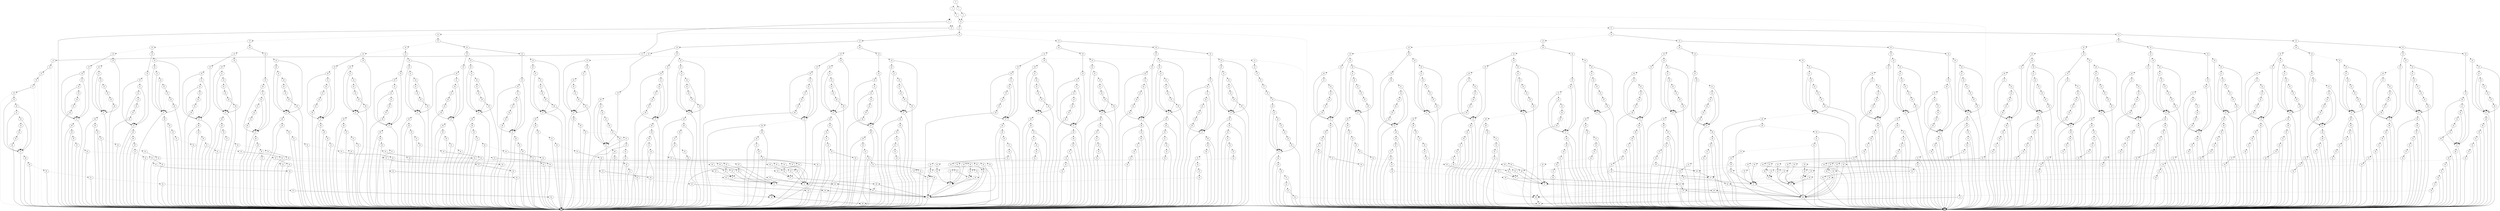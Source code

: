digraph G {
0 [shape=box, label="0", style=filled, shape=box, height=0.3, width=0.3];
1 [shape=box, label="1", style=filled, shape=box, height=0.3, width=0.3];
36245 [label="0"];
36245 -> 36242 [style=dotted];
36245 -> 36244 [style=filled];
36242 [label="1"];
36242 -> 36239 [style=dotted];
36242 -> 36241 [style=filled];
36239 [label="2"];
36239 -> 26 [style=dotted];
36239 -> 36238 [style=filled];
26 [label="12"];
26 -> 0 [style=dotted];
26 -> 1 [style=filled];
36238 [label="12"];
36238 -> 32777 [style=dotted];
36238 -> 33930 [style=filled];
32777 [label="13"];
32777 -> 0 [style=dotted];
32777 -> 32776 [style=filled];
32776 [label="14"];
32776 -> 0 [style=dotted];
32776 -> 32775 [style=filled];
32775 [label="15"];
32775 -> 0 [style=dotted];
32775 -> 32774 [style=filled];
32774 [label="16"];
32774 -> 0 [style=dotted];
32774 -> 32773 [style=filled];
32773 [label="17"];
32773 -> 0 [style=dotted];
32773 -> 32772 [style=filled];
32772 [label="18"];
32772 -> 0 [style=dotted];
32772 -> 32742 [style=filled];
32742 [label="19"];
32742 -> 32741 [style=dotted];
32742 -> 9305 [style=filled];
32741 [label="20"];
32741 -> 32740 [style=dotted];
32741 -> 9305 [style=filled];
32740 [label="21"];
32740 -> 32739 [style=dotted];
32740 -> 9305 [style=filled];
32739 [label="22"];
32739 -> 32738 [style=dotted];
32739 -> 9305 [style=filled];
32738 [label="23"];
32738 -> 9305 [style=dotted];
32738 -> 32737 [style=filled];
9305 [label="27"];
9305 -> 9304 [style=dotted];
9305 -> 0 [style=filled];
9304 [label="28"];
9304 -> 9303 [style=dotted];
9304 -> 0 [style=filled];
9303 [label="29"];
9303 -> 9302 [style=dotted];
9303 -> 0 [style=filled];
9302 [label="30"];
9302 -> 9301 [style=dotted];
9302 -> 0 [style=filled];
9301 [label="31"];
9301 -> 9300 [style=dotted];
9301 -> 0 [style=filled];
9300 [label="32"];
9300 -> 9299 [style=dotted];
9300 -> 0 [style=filled];
9299 [label="33"];
9299 -> 0 [style=dotted];
9299 -> 9298 [style=filled];
9298 [label="34"];
9298 -> 100 [style=dotted];
9298 -> 0 [style=filled];
100 [label="49"];
100 -> 0 [style=dotted];
100 -> 1 [style=filled];
32737 [label="24"];
32737 -> 9305 [style=dotted];
32737 -> 32736 [style=filled];
32736 [label="25"];
32736 -> 9305 [style=dotted];
32736 -> 32735 [style=filled];
32735 [label="26"];
32735 -> 9305 [style=dotted];
32735 -> 0 [style=filled];
33930 [label="13"];
33930 -> 1 [style=dotted];
33930 -> 33929 [style=filled];
33929 [label="14"];
33929 -> 1 [style=dotted];
33929 -> 33928 [style=filled];
33928 [label="15"];
33928 -> 1 [style=dotted];
33928 -> 33927 [style=filled];
33927 [label="16"];
33927 -> 1 [style=dotted];
33927 -> 33926 [style=filled];
33926 [label="17"];
33926 -> 1 [style=dotted];
33926 -> 33925 [style=filled];
33925 [label="18"];
33925 -> 1 [style=dotted];
33925 -> 32751 [style=filled];
32751 [label="19"];
32751 -> 32750 [style=dotted];
32751 -> 11484 [style=filled];
32750 [label="20"];
32750 -> 32749 [style=dotted];
32750 -> 11484 [style=filled];
32749 [label="21"];
32749 -> 32748 [style=dotted];
32749 -> 11484 [style=filled];
32748 [label="22"];
32748 -> 32747 [style=dotted];
32748 -> 11484 [style=filled];
32747 [label="23"];
32747 -> 11484 [style=dotted];
32747 -> 32746 [style=filled];
11484 [label="27"];
11484 -> 11483 [style=dotted];
11484 -> 1 [style=filled];
11483 [label="28"];
11483 -> 11482 [style=dotted];
11483 -> 1 [style=filled];
11482 [label="29"];
11482 -> 11481 [style=dotted];
11482 -> 1 [style=filled];
11481 [label="30"];
11481 -> 11480 [style=dotted];
11481 -> 1 [style=filled];
11480 [label="31"];
11480 -> 11479 [style=dotted];
11480 -> 1 [style=filled];
11479 [label="32"];
11479 -> 11478 [style=dotted];
11479 -> 1 [style=filled];
11478 [label="33"];
11478 -> 1 [style=dotted];
11478 -> 11477 [style=filled];
11477 [label="34"];
11477 -> 101 [style=dotted];
11477 -> 1 [style=filled];
101 [label="49"];
101 -> 1 [style=dotted];
101 -> 0 [style=filled];
32746 [label="24"];
32746 -> 11484 [style=dotted];
32746 -> 32745 [style=filled];
32745 [label="25"];
32745 -> 11484 [style=dotted];
32745 -> 32744 [style=filled];
32744 [label="26"];
32744 -> 11484 [style=dotted];
32744 -> 1 [style=filled];
36241 [label="2"];
36241 -> 26 [style=dotted];
36241 -> 36240 [style=filled];
36240 [label="12"];
36240 -> 35384 [style=dotted];
36240 -> 35947 [style=filled];
35384 [label="13"];
35384 -> 35248 [style=dotted];
35384 -> 35383 [style=filled];
35248 [label="14"];
35248 -> 35176 [style=dotted];
35248 -> 35247 [style=filled];
35176 [label="15"];
35176 -> 35140 [style=dotted];
35176 -> 35175 [style=filled];
35140 [label="16"];
35140 -> 35122 [style=dotted];
35140 -> 35139 [style=filled];
35122 [label="18"];
35122 -> 35113 [style=dotted];
35122 -> 35121 [style=filled];
35113 [label="19"];
35113 -> 35112 [style=dotted];
35113 -> 21299 [style=filled];
35112 [label="20"];
35112 -> 35111 [style=dotted];
35112 -> 21299 [style=filled];
35111 [label="21"];
35111 -> 35110 [style=dotted];
35111 -> 21299 [style=filled];
35110 [label="22"];
35110 -> 35109 [style=dotted];
35110 -> 21299 [style=filled];
35109 [label="23"];
35109 -> 21299 [style=dotted];
35109 -> 35108 [style=filled];
21299 [label="27"];
21299 -> 21298 [style=dotted];
21299 -> 0 [style=filled];
21298 [label="28"];
21298 -> 21297 [style=dotted];
21298 -> 0 [style=filled];
21297 [label="29"];
21297 -> 21296 [style=dotted];
21297 -> 0 [style=filled];
21296 [label="30"];
21296 -> 21295 [style=dotted];
21296 -> 0 [style=filled];
21295 [label="31"];
21295 -> 21294 [style=dotted];
21295 -> 0 [style=filled];
21294 [label="32"];
21294 -> 21293 [style=dotted];
21294 -> 0 [style=filled];
21293 [label="33"];
21293 -> 0 [style=dotted];
21293 -> 21292 [style=filled];
21292 [label="34"];
21292 -> 20090 [style=dotted];
21292 -> 0 [style=filled];
20090 [label="35"];
20090 -> 4598 [style=dotted];
20090 -> 20089 [style=filled];
4598 [label="48"];
4598 -> 0 [style=dotted];
4598 -> 100 [style=filled];
20089 [label="36"];
20089 -> 4598 [style=dotted];
20089 -> 20088 [style=filled];
20088 [label="37"];
20088 -> 4598 [style=dotted];
20088 -> 20087 [style=filled];
20087 [label="45"];
20087 -> 4598 [style=dotted];
20087 -> 20080 [style=filled];
20080 [label="47"];
20080 -> 4598 [style=dotted];
20080 -> 4606 [style=filled];
4606 [label="48"];
4606 -> 100 [style=dotted];
4606 -> 0 [style=filled];
35108 [label="24"];
35108 -> 21299 [style=dotted];
35108 -> 35107 [style=filled];
35107 [label="25"];
35107 -> 21299 [style=dotted];
35107 -> 35106 [style=filled];
35106 [label="26"];
35106 -> 21299 [style=dotted];
35106 -> 0 [style=filled];
35121 [label="19"];
35121 -> 35120 [style=dotted];
35121 -> 21315 [style=filled];
35120 [label="20"];
35120 -> 35119 [style=dotted];
35120 -> 21315 [style=filled];
35119 [label="21"];
35119 -> 35118 [style=dotted];
35119 -> 21315 [style=filled];
35118 [label="22"];
35118 -> 35117 [style=dotted];
35118 -> 21315 [style=filled];
35117 [label="23"];
35117 -> 21315 [style=dotted];
35117 -> 35116 [style=filled];
21315 [label="27"];
21315 -> 21314 [style=dotted];
21315 -> 0 [style=filled];
21314 [label="28"];
21314 -> 21313 [style=dotted];
21314 -> 0 [style=filled];
21313 [label="29"];
21313 -> 21312 [style=dotted];
21313 -> 0 [style=filled];
21312 [label="30"];
21312 -> 21311 [style=dotted];
21312 -> 0 [style=filled];
21311 [label="31"];
21311 -> 21310 [style=dotted];
21311 -> 0 [style=filled];
21310 [label="32"];
21310 -> 21309 [style=dotted];
21310 -> 0 [style=filled];
21309 [label="33"];
21309 -> 0 [style=dotted];
21309 -> 21308 [style=filled];
21308 [label="34"];
21308 -> 20095 [style=dotted];
21308 -> 0 [style=filled];
20095 [label="35"];
20095 -> 4598 [style=dotted];
20095 -> 20088 [style=filled];
35116 [label="24"];
35116 -> 21315 [style=dotted];
35116 -> 35115 [style=filled];
35115 [label="25"];
35115 -> 21315 [style=dotted];
35115 -> 35114 [style=filled];
35114 [label="26"];
35114 -> 21315 [style=dotted];
35114 -> 0 [style=filled];
35139 [label="18"];
35139 -> 35130 [style=dotted];
35139 -> 35138 [style=filled];
35130 [label="19"];
35130 -> 35129 [style=dotted];
35130 -> 21332 [style=filled];
35129 [label="20"];
35129 -> 35128 [style=dotted];
35129 -> 21332 [style=filled];
35128 [label="21"];
35128 -> 35127 [style=dotted];
35128 -> 21332 [style=filled];
35127 [label="22"];
35127 -> 35126 [style=dotted];
35127 -> 21332 [style=filled];
35126 [label="23"];
35126 -> 21332 [style=dotted];
35126 -> 35125 [style=filled];
21332 [label="27"];
21332 -> 21331 [style=dotted];
21332 -> 0 [style=filled];
21331 [label="28"];
21331 -> 21330 [style=dotted];
21331 -> 0 [style=filled];
21330 [label="29"];
21330 -> 21329 [style=dotted];
21330 -> 0 [style=filled];
21329 [label="30"];
21329 -> 21328 [style=dotted];
21329 -> 0 [style=filled];
21328 [label="31"];
21328 -> 21327 [style=dotted];
21328 -> 0 [style=filled];
21327 [label="32"];
21327 -> 21326 [style=dotted];
21327 -> 0 [style=filled];
21326 [label="33"];
21326 -> 0 [style=dotted];
21326 -> 21325 [style=filled];
21325 [label="34"];
21325 -> 20105 [style=dotted];
21325 -> 0 [style=filled];
20105 [label="35"];
20105 -> 4598 [style=dotted];
20105 -> 20104 [style=filled];
20104 [label="36"];
20104 -> 20088 [style=dotted];
20104 -> 20103 [style=filled];
20103 [label="37"];
20103 -> 4598 [style=dotted];
20103 -> 20102 [style=filled];
20102 [label="45"];
20102 -> 4598 [style=dotted];
20102 -> 4606 [style=filled];
35125 [label="24"];
35125 -> 21332 [style=dotted];
35125 -> 35124 [style=filled];
35124 [label="25"];
35124 -> 21332 [style=dotted];
35124 -> 35123 [style=filled];
35123 [label="26"];
35123 -> 21332 [style=dotted];
35123 -> 0 [style=filled];
35138 [label="19"];
35138 -> 35137 [style=dotted];
35138 -> 21348 [style=filled];
35137 [label="20"];
35137 -> 35136 [style=dotted];
35137 -> 21348 [style=filled];
35136 [label="21"];
35136 -> 35135 [style=dotted];
35136 -> 21348 [style=filled];
35135 [label="22"];
35135 -> 35134 [style=dotted];
35135 -> 21348 [style=filled];
35134 [label="23"];
35134 -> 21348 [style=dotted];
35134 -> 35133 [style=filled];
21348 [label="27"];
21348 -> 21347 [style=dotted];
21348 -> 0 [style=filled];
21347 [label="28"];
21347 -> 21346 [style=dotted];
21347 -> 0 [style=filled];
21346 [label="29"];
21346 -> 21345 [style=dotted];
21346 -> 0 [style=filled];
21345 [label="30"];
21345 -> 21344 [style=dotted];
21345 -> 0 [style=filled];
21344 [label="31"];
21344 -> 21343 [style=dotted];
21344 -> 0 [style=filled];
21343 [label="32"];
21343 -> 21342 [style=dotted];
21343 -> 0 [style=filled];
21342 [label="33"];
21342 -> 0 [style=dotted];
21342 -> 21341 [style=filled];
21341 [label="34"];
21341 -> 20111 [style=dotted];
21341 -> 0 [style=filled];
20111 [label="35"];
20111 -> 4598 [style=dotted];
20111 -> 20103 [style=filled];
35133 [label="24"];
35133 -> 21348 [style=dotted];
35133 -> 35132 [style=filled];
35132 [label="25"];
35132 -> 21348 [style=dotted];
35132 -> 35131 [style=filled];
35131 [label="26"];
35131 -> 21348 [style=dotted];
35131 -> 0 [style=filled];
35175 [label="16"];
35175 -> 35157 [style=dotted];
35175 -> 35174 [style=filled];
35157 [label="18"];
35157 -> 35148 [style=dotted];
35157 -> 35156 [style=filled];
35148 [label="19"];
35148 -> 35147 [style=dotted];
35148 -> 21366 [style=filled];
35147 [label="20"];
35147 -> 35146 [style=dotted];
35147 -> 21366 [style=filled];
35146 [label="21"];
35146 -> 35145 [style=dotted];
35146 -> 21366 [style=filled];
35145 [label="22"];
35145 -> 35144 [style=dotted];
35145 -> 21366 [style=filled];
35144 [label="23"];
35144 -> 21366 [style=dotted];
35144 -> 35143 [style=filled];
21366 [label="27"];
21366 -> 21365 [style=dotted];
21366 -> 0 [style=filled];
21365 [label="28"];
21365 -> 21364 [style=dotted];
21365 -> 0 [style=filled];
21364 [label="29"];
21364 -> 21363 [style=dotted];
21364 -> 0 [style=filled];
21363 [label="30"];
21363 -> 21362 [style=dotted];
21363 -> 0 [style=filled];
21362 [label="31"];
21362 -> 21361 [style=dotted];
21362 -> 0 [style=filled];
21361 [label="32"];
21361 -> 21360 [style=dotted];
21361 -> 0 [style=filled];
21360 [label="33"];
21360 -> 0 [style=dotted];
21360 -> 21359 [style=filled];
21359 [label="34"];
21359 -> 20114 [style=dotted];
21359 -> 0 [style=filled];
20114 [label="35"];
20114 -> 20089 [style=dotted];
20114 -> 20103 [style=filled];
35143 [label="24"];
35143 -> 21366 [style=dotted];
35143 -> 35142 [style=filled];
35142 [label="25"];
35142 -> 21366 [style=dotted];
35142 -> 35141 [style=filled];
35141 [label="26"];
35141 -> 21366 [style=dotted];
35141 -> 0 [style=filled];
35156 [label="19"];
35156 -> 35155 [style=dotted];
35156 -> 21382 [style=filled];
35155 [label="20"];
35155 -> 35154 [style=dotted];
35155 -> 21382 [style=filled];
35154 [label="21"];
35154 -> 35153 [style=dotted];
35154 -> 21382 [style=filled];
35153 [label="22"];
35153 -> 35152 [style=dotted];
35153 -> 21382 [style=filled];
35152 [label="23"];
35152 -> 21382 [style=dotted];
35152 -> 35151 [style=filled];
21382 [label="27"];
21382 -> 21381 [style=dotted];
21382 -> 0 [style=filled];
21381 [label="28"];
21381 -> 21380 [style=dotted];
21381 -> 0 [style=filled];
21380 [label="29"];
21380 -> 21379 [style=dotted];
21380 -> 0 [style=filled];
21379 [label="30"];
21379 -> 21378 [style=dotted];
21379 -> 0 [style=filled];
21378 [label="31"];
21378 -> 21377 [style=dotted];
21378 -> 0 [style=filled];
21377 [label="32"];
21377 -> 21376 [style=dotted];
21377 -> 0 [style=filled];
21376 [label="33"];
21376 -> 0 [style=dotted];
21376 -> 21375 [style=filled];
21375 [label="34"];
21375 -> 20118 [style=dotted];
21375 -> 0 [style=filled];
20118 [label="35"];
20118 -> 20088 [style=dotted];
20118 -> 20103 [style=filled];
35151 [label="24"];
35151 -> 21382 [style=dotted];
35151 -> 35150 [style=filled];
35150 [label="25"];
35150 -> 21382 [style=dotted];
35150 -> 35149 [style=filled];
35149 [label="26"];
35149 -> 21382 [style=dotted];
35149 -> 0 [style=filled];
35174 [label="18"];
35174 -> 35165 [style=dotted];
35174 -> 35173 [style=filled];
35165 [label="19"];
35165 -> 35164 [style=dotted];
35165 -> 21399 [style=filled];
35164 [label="20"];
35164 -> 35163 [style=dotted];
35164 -> 21399 [style=filled];
35163 [label="21"];
35163 -> 35162 [style=dotted];
35163 -> 21399 [style=filled];
35162 [label="22"];
35162 -> 35161 [style=dotted];
35162 -> 21399 [style=filled];
35161 [label="23"];
35161 -> 21399 [style=dotted];
35161 -> 35160 [style=filled];
21399 [label="27"];
21399 -> 21398 [style=dotted];
21399 -> 0 [style=filled];
21398 [label="28"];
21398 -> 21397 [style=dotted];
21398 -> 0 [style=filled];
21397 [label="29"];
21397 -> 21396 [style=dotted];
21397 -> 0 [style=filled];
21396 [label="30"];
21396 -> 21395 [style=dotted];
21396 -> 0 [style=filled];
21395 [label="31"];
21395 -> 21394 [style=dotted];
21395 -> 0 [style=filled];
21394 [label="32"];
21394 -> 21393 [style=dotted];
21394 -> 0 [style=filled];
21393 [label="33"];
21393 -> 0 [style=dotted];
21393 -> 21392 [style=filled];
21392 [label="34"];
21392 -> 20121 [style=dotted];
21392 -> 0 [style=filled];
20121 [label="35"];
20121 -> 20104 [style=dotted];
20121 -> 20103 [style=filled];
35160 [label="24"];
35160 -> 21399 [style=dotted];
35160 -> 35159 [style=filled];
35159 [label="25"];
35159 -> 21399 [style=dotted];
35159 -> 35158 [style=filled];
35158 [label="26"];
35158 -> 21399 [style=dotted];
35158 -> 0 [style=filled];
35173 [label="19"];
35173 -> 35172 [style=dotted];
35173 -> 21415 [style=filled];
35172 [label="20"];
35172 -> 35171 [style=dotted];
35172 -> 21415 [style=filled];
35171 [label="21"];
35171 -> 35170 [style=dotted];
35171 -> 21415 [style=filled];
35170 [label="22"];
35170 -> 35169 [style=dotted];
35170 -> 21415 [style=filled];
35169 [label="23"];
35169 -> 21415 [style=dotted];
35169 -> 35168 [style=filled];
21415 [label="27"];
21415 -> 21414 [style=dotted];
21415 -> 0 [style=filled];
21414 [label="28"];
21414 -> 21413 [style=dotted];
21414 -> 0 [style=filled];
21413 [label="29"];
21413 -> 21412 [style=dotted];
21413 -> 0 [style=filled];
21412 [label="30"];
21412 -> 21411 [style=dotted];
21412 -> 0 [style=filled];
21411 [label="31"];
21411 -> 21410 [style=dotted];
21411 -> 0 [style=filled];
21410 [label="32"];
21410 -> 21409 [style=dotted];
21410 -> 0 [style=filled];
21409 [label="33"];
21409 -> 0 [style=dotted];
21409 -> 21408 [style=filled];
21408 [label="34"];
21408 -> 20103 [style=dotted];
21408 -> 0 [style=filled];
35168 [label="24"];
35168 -> 21415 [style=dotted];
35168 -> 35167 [style=filled];
35167 [label="25"];
35167 -> 21415 [style=dotted];
35167 -> 35166 [style=filled];
35166 [label="26"];
35166 -> 21415 [style=dotted];
35166 -> 0 [style=filled];
35247 [label="15"];
35247 -> 35211 [style=dotted];
35247 -> 35246 [style=filled];
35211 [label="16"];
35211 -> 35193 [style=dotted];
35211 -> 35210 [style=filled];
35193 [label="18"];
35193 -> 35184 [style=dotted];
35193 -> 35192 [style=filled];
35184 [label="19"];
35184 -> 35183 [style=dotted];
35184 -> 21434 [style=filled];
35183 [label="20"];
35183 -> 35182 [style=dotted];
35183 -> 21434 [style=filled];
35182 [label="21"];
35182 -> 35181 [style=dotted];
35182 -> 21434 [style=filled];
35181 [label="22"];
35181 -> 35180 [style=dotted];
35181 -> 21434 [style=filled];
35180 [label="23"];
35180 -> 21434 [style=dotted];
35180 -> 35179 [style=filled];
21434 [label="27"];
21434 -> 21433 [style=dotted];
21434 -> 0 [style=filled];
21433 [label="28"];
21433 -> 21432 [style=dotted];
21433 -> 0 [style=filled];
21432 [label="29"];
21432 -> 21431 [style=dotted];
21432 -> 0 [style=filled];
21431 [label="30"];
21431 -> 21430 [style=dotted];
21431 -> 0 [style=filled];
21430 [label="31"];
21430 -> 21429 [style=dotted];
21430 -> 0 [style=filled];
21429 [label="32"];
21429 -> 21428 [style=dotted];
21429 -> 0 [style=filled];
21428 [label="33"];
21428 -> 0 [style=dotted];
21428 -> 21427 [style=filled];
21427 [label="34"];
21427 -> 20135 [style=dotted];
21427 -> 0 [style=filled];
20135 [label="35"];
20135 -> 20103 [style=dotted];
20135 -> 20134 [style=filled];
20134 [label="36"];
20134 -> 20103 [style=dotted];
20134 -> 20133 [style=filled];
20133 [label="37"];
20133 -> 4598 [style=dotted];
20133 -> 20132 [style=filled];
20132 [label="45"];
20132 -> 20080 [style=dotted];
20132 -> 4606 [style=filled];
35179 [label="24"];
35179 -> 21434 [style=dotted];
35179 -> 35178 [style=filled];
35178 [label="25"];
35178 -> 21434 [style=dotted];
35178 -> 35177 [style=filled];
35177 [label="26"];
35177 -> 21434 [style=dotted];
35177 -> 0 [style=filled];
35192 [label="19"];
35192 -> 35191 [style=dotted];
35192 -> 21450 [style=filled];
35191 [label="20"];
35191 -> 35190 [style=dotted];
35191 -> 21450 [style=filled];
35190 [label="21"];
35190 -> 35189 [style=dotted];
35190 -> 21450 [style=filled];
35189 [label="22"];
35189 -> 35188 [style=dotted];
35189 -> 21450 [style=filled];
35188 [label="23"];
35188 -> 21450 [style=dotted];
35188 -> 35187 [style=filled];
21450 [label="27"];
21450 -> 21449 [style=dotted];
21450 -> 0 [style=filled];
21449 [label="28"];
21449 -> 21448 [style=dotted];
21449 -> 0 [style=filled];
21448 [label="29"];
21448 -> 21447 [style=dotted];
21448 -> 0 [style=filled];
21447 [label="30"];
21447 -> 21446 [style=dotted];
21447 -> 0 [style=filled];
21446 [label="31"];
21446 -> 21445 [style=dotted];
21446 -> 0 [style=filled];
21445 [label="32"];
21445 -> 21444 [style=dotted];
21445 -> 0 [style=filled];
21444 [label="33"];
21444 -> 0 [style=dotted];
21444 -> 21443 [style=filled];
21443 [label="34"];
21443 -> 20140 [style=dotted];
21443 -> 0 [style=filled];
20140 [label="35"];
20140 -> 20103 [style=dotted];
20140 -> 20133 [style=filled];
35187 [label="24"];
35187 -> 21450 [style=dotted];
35187 -> 35186 [style=filled];
35186 [label="25"];
35186 -> 21450 [style=dotted];
35186 -> 35185 [style=filled];
35185 [label="26"];
35185 -> 21450 [style=dotted];
35185 -> 0 [style=filled];
35210 [label="18"];
35210 -> 35201 [style=dotted];
35210 -> 35209 [style=filled];
35201 [label="19"];
35201 -> 35200 [style=dotted];
35201 -> 21467 [style=filled];
35200 [label="20"];
35200 -> 35199 [style=dotted];
35200 -> 21467 [style=filled];
35199 [label="21"];
35199 -> 35198 [style=dotted];
35199 -> 21467 [style=filled];
35198 [label="22"];
35198 -> 35197 [style=dotted];
35198 -> 21467 [style=filled];
35197 [label="23"];
35197 -> 21467 [style=dotted];
35197 -> 35196 [style=filled];
21467 [label="27"];
21467 -> 21466 [style=dotted];
21467 -> 0 [style=filled];
21466 [label="28"];
21466 -> 21465 [style=dotted];
21466 -> 0 [style=filled];
21465 [label="29"];
21465 -> 21464 [style=dotted];
21465 -> 0 [style=filled];
21464 [label="30"];
21464 -> 21463 [style=dotted];
21464 -> 0 [style=filled];
21463 [label="31"];
21463 -> 21462 [style=dotted];
21463 -> 0 [style=filled];
21462 [label="32"];
21462 -> 21461 [style=dotted];
21462 -> 0 [style=filled];
21461 [label="33"];
21461 -> 0 [style=dotted];
21461 -> 21460 [style=filled];
21460 [label="34"];
21460 -> 20148 [style=dotted];
21460 -> 0 [style=filled];
20148 [label="35"];
20148 -> 20103 [style=dotted];
20148 -> 20147 [style=filled];
20147 [label="36"];
20147 -> 20133 [style=dotted];
20147 -> 20146 [style=filled];
20146 [label="37"];
20146 -> 4598 [style=dotted];
20146 -> 4606 [style=filled];
35196 [label="24"];
35196 -> 21467 [style=dotted];
35196 -> 35195 [style=filled];
35195 [label="25"];
35195 -> 21467 [style=dotted];
35195 -> 35194 [style=filled];
35194 [label="26"];
35194 -> 21467 [style=dotted];
35194 -> 0 [style=filled];
35209 [label="19"];
35209 -> 35208 [style=dotted];
35209 -> 21483 [style=filled];
35208 [label="20"];
35208 -> 35207 [style=dotted];
35208 -> 21483 [style=filled];
35207 [label="21"];
35207 -> 35206 [style=dotted];
35207 -> 21483 [style=filled];
35206 [label="22"];
35206 -> 35205 [style=dotted];
35206 -> 21483 [style=filled];
35205 [label="23"];
35205 -> 21483 [style=dotted];
35205 -> 35204 [style=filled];
21483 [label="27"];
21483 -> 21482 [style=dotted];
21483 -> 0 [style=filled];
21482 [label="28"];
21482 -> 21481 [style=dotted];
21482 -> 0 [style=filled];
21481 [label="29"];
21481 -> 21480 [style=dotted];
21481 -> 0 [style=filled];
21480 [label="30"];
21480 -> 21479 [style=dotted];
21480 -> 0 [style=filled];
21479 [label="31"];
21479 -> 21478 [style=dotted];
21479 -> 0 [style=filled];
21478 [label="32"];
21478 -> 21477 [style=dotted];
21478 -> 0 [style=filled];
21477 [label="33"];
21477 -> 0 [style=dotted];
21477 -> 21476 [style=filled];
21476 [label="34"];
21476 -> 20154 [style=dotted];
21476 -> 0 [style=filled];
20154 [label="35"];
20154 -> 20103 [style=dotted];
20154 -> 20146 [style=filled];
35204 [label="24"];
35204 -> 21483 [style=dotted];
35204 -> 35203 [style=filled];
35203 [label="25"];
35203 -> 21483 [style=dotted];
35203 -> 35202 [style=filled];
35202 [label="26"];
35202 -> 21483 [style=dotted];
35202 -> 0 [style=filled];
35246 [label="16"];
35246 -> 35228 [style=dotted];
35246 -> 35245 [style=filled];
35228 [label="18"];
35228 -> 35219 [style=dotted];
35228 -> 35227 [style=filled];
35219 [label="19"];
35219 -> 35218 [style=dotted];
35219 -> 21501 [style=filled];
35218 [label="20"];
35218 -> 35217 [style=dotted];
35218 -> 21501 [style=filled];
35217 [label="21"];
35217 -> 35216 [style=dotted];
35217 -> 21501 [style=filled];
35216 [label="22"];
35216 -> 35215 [style=dotted];
35216 -> 21501 [style=filled];
35215 [label="23"];
35215 -> 21501 [style=dotted];
35215 -> 35214 [style=filled];
21501 [label="27"];
21501 -> 21500 [style=dotted];
21501 -> 0 [style=filled];
21500 [label="28"];
21500 -> 21499 [style=dotted];
21500 -> 0 [style=filled];
21499 [label="29"];
21499 -> 21498 [style=dotted];
21499 -> 0 [style=filled];
21498 [label="30"];
21498 -> 21497 [style=dotted];
21498 -> 0 [style=filled];
21497 [label="31"];
21497 -> 21496 [style=dotted];
21497 -> 0 [style=filled];
21496 [label="32"];
21496 -> 21495 [style=dotted];
21496 -> 0 [style=filled];
21495 [label="33"];
21495 -> 0 [style=dotted];
21495 -> 21494 [style=filled];
21494 [label="34"];
21494 -> 20157 [style=dotted];
21494 -> 0 [style=filled];
20157 [label="35"];
20157 -> 20134 [style=dotted];
20157 -> 20146 [style=filled];
35214 [label="24"];
35214 -> 21501 [style=dotted];
35214 -> 35213 [style=filled];
35213 [label="25"];
35213 -> 21501 [style=dotted];
35213 -> 35212 [style=filled];
35212 [label="26"];
35212 -> 21501 [style=dotted];
35212 -> 0 [style=filled];
35227 [label="19"];
35227 -> 35226 [style=dotted];
35227 -> 21517 [style=filled];
35226 [label="20"];
35226 -> 35225 [style=dotted];
35226 -> 21517 [style=filled];
35225 [label="21"];
35225 -> 35224 [style=dotted];
35225 -> 21517 [style=filled];
35224 [label="22"];
35224 -> 35223 [style=dotted];
35224 -> 21517 [style=filled];
35223 [label="23"];
35223 -> 21517 [style=dotted];
35223 -> 35222 [style=filled];
21517 [label="27"];
21517 -> 21516 [style=dotted];
21517 -> 0 [style=filled];
21516 [label="28"];
21516 -> 21515 [style=dotted];
21516 -> 0 [style=filled];
21515 [label="29"];
21515 -> 21514 [style=dotted];
21515 -> 0 [style=filled];
21514 [label="30"];
21514 -> 21513 [style=dotted];
21514 -> 0 [style=filled];
21513 [label="31"];
21513 -> 21512 [style=dotted];
21513 -> 0 [style=filled];
21512 [label="32"];
21512 -> 21511 [style=dotted];
21512 -> 0 [style=filled];
21511 [label="33"];
21511 -> 0 [style=dotted];
21511 -> 21510 [style=filled];
21510 [label="34"];
21510 -> 20161 [style=dotted];
21510 -> 0 [style=filled];
20161 [label="35"];
20161 -> 20133 [style=dotted];
20161 -> 20146 [style=filled];
35222 [label="24"];
35222 -> 21517 [style=dotted];
35222 -> 35221 [style=filled];
35221 [label="25"];
35221 -> 21517 [style=dotted];
35221 -> 35220 [style=filled];
35220 [label="26"];
35220 -> 21517 [style=dotted];
35220 -> 0 [style=filled];
35245 [label="18"];
35245 -> 35236 [style=dotted];
35245 -> 35244 [style=filled];
35236 [label="19"];
35236 -> 35235 [style=dotted];
35236 -> 21534 [style=filled];
35235 [label="20"];
35235 -> 35234 [style=dotted];
35235 -> 21534 [style=filled];
35234 [label="21"];
35234 -> 35233 [style=dotted];
35234 -> 21534 [style=filled];
35233 [label="22"];
35233 -> 35232 [style=dotted];
35233 -> 21534 [style=filled];
35232 [label="23"];
35232 -> 21534 [style=dotted];
35232 -> 35231 [style=filled];
21534 [label="27"];
21534 -> 21533 [style=dotted];
21534 -> 0 [style=filled];
21533 [label="28"];
21533 -> 21532 [style=dotted];
21533 -> 0 [style=filled];
21532 [label="29"];
21532 -> 21531 [style=dotted];
21532 -> 0 [style=filled];
21531 [label="30"];
21531 -> 21530 [style=dotted];
21531 -> 0 [style=filled];
21530 [label="31"];
21530 -> 21529 [style=dotted];
21530 -> 0 [style=filled];
21529 [label="32"];
21529 -> 21528 [style=dotted];
21529 -> 0 [style=filled];
21528 [label="33"];
21528 -> 0 [style=dotted];
21528 -> 21527 [style=filled];
21527 [label="34"];
21527 -> 20164 [style=dotted];
21527 -> 0 [style=filled];
20164 [label="35"];
20164 -> 20147 [style=dotted];
20164 -> 20146 [style=filled];
35231 [label="24"];
35231 -> 21534 [style=dotted];
35231 -> 35230 [style=filled];
35230 [label="25"];
35230 -> 21534 [style=dotted];
35230 -> 35229 [style=filled];
35229 [label="26"];
35229 -> 21534 [style=dotted];
35229 -> 0 [style=filled];
35244 [label="19"];
35244 -> 35243 [style=dotted];
35244 -> 21550 [style=filled];
35243 [label="20"];
35243 -> 35242 [style=dotted];
35243 -> 21550 [style=filled];
35242 [label="21"];
35242 -> 35241 [style=dotted];
35242 -> 21550 [style=filled];
35241 [label="22"];
35241 -> 35240 [style=dotted];
35241 -> 21550 [style=filled];
35240 [label="23"];
35240 -> 21550 [style=dotted];
35240 -> 35239 [style=filled];
21550 [label="27"];
21550 -> 21549 [style=dotted];
21550 -> 0 [style=filled];
21549 [label="28"];
21549 -> 21548 [style=dotted];
21549 -> 0 [style=filled];
21548 [label="29"];
21548 -> 21547 [style=dotted];
21548 -> 0 [style=filled];
21547 [label="30"];
21547 -> 21546 [style=dotted];
21547 -> 0 [style=filled];
21546 [label="31"];
21546 -> 21545 [style=dotted];
21546 -> 0 [style=filled];
21545 [label="32"];
21545 -> 21544 [style=dotted];
21545 -> 0 [style=filled];
21544 [label="33"];
21544 -> 0 [style=dotted];
21544 -> 21543 [style=filled];
21543 [label="34"];
21543 -> 20146 [style=dotted];
21543 -> 0 [style=filled];
35239 [label="24"];
35239 -> 21550 [style=dotted];
35239 -> 35238 [style=filled];
35238 [label="25"];
35238 -> 21550 [style=dotted];
35238 -> 35237 [style=filled];
35237 [label="26"];
35237 -> 21550 [style=dotted];
35237 -> 0 [style=filled];
35383 [label="14"];
35383 -> 35319 [style=dotted];
35383 -> 35382 [style=filled];
35319 [label="15"];
35319 -> 35283 [style=dotted];
35319 -> 35318 [style=filled];
35283 [label="16"];
35283 -> 35265 [style=dotted];
35283 -> 35282 [style=filled];
35265 [label="18"];
35265 -> 35256 [style=dotted];
35265 -> 35264 [style=filled];
35256 [label="19"];
35256 -> 35255 [style=dotted];
35256 -> 21570 [style=filled];
35255 [label="20"];
35255 -> 35254 [style=dotted];
35255 -> 21570 [style=filled];
35254 [label="21"];
35254 -> 35253 [style=dotted];
35254 -> 21570 [style=filled];
35253 [label="22"];
35253 -> 35252 [style=dotted];
35253 -> 21570 [style=filled];
35252 [label="23"];
35252 -> 21570 [style=dotted];
35252 -> 35251 [style=filled];
21570 [label="27"];
21570 -> 21569 [style=dotted];
21570 -> 0 [style=filled];
21569 [label="28"];
21569 -> 21568 [style=dotted];
21569 -> 0 [style=filled];
21568 [label="29"];
21568 -> 21567 [style=dotted];
21568 -> 0 [style=filled];
21567 [label="30"];
21567 -> 21566 [style=dotted];
21567 -> 0 [style=filled];
21566 [label="31"];
21566 -> 21565 [style=dotted];
21566 -> 0 [style=filled];
21565 [label="32"];
21565 -> 21564 [style=dotted];
21565 -> 0 [style=filled];
21564 [label="33"];
21564 -> 0 [style=dotted];
21564 -> 21563 [style=filled];
21563 [label="34"];
21563 -> 20896 [style=dotted];
21563 -> 0 [style=filled];
20896 [label="35"];
20896 -> 20146 [style=dotted];
20896 -> 20895 [style=filled];
20895 [label="36"];
20895 -> 20146 [style=dotted];
20895 -> 20894 [style=filled];
20894 [label="37"];
20894 -> 20087 [style=dotted];
20894 -> 4606 [style=filled];
35251 [label="24"];
35251 -> 21570 [style=dotted];
35251 -> 35250 [style=filled];
35250 [label="25"];
35250 -> 21570 [style=dotted];
35250 -> 35249 [style=filled];
35249 [label="26"];
35249 -> 21570 [style=dotted];
35249 -> 0 [style=filled];
35264 [label="19"];
35264 -> 35263 [style=dotted];
35264 -> 21586 [style=filled];
35263 [label="20"];
35263 -> 35262 [style=dotted];
35263 -> 21586 [style=filled];
35262 [label="21"];
35262 -> 35261 [style=dotted];
35262 -> 21586 [style=filled];
35261 [label="22"];
35261 -> 35260 [style=dotted];
35261 -> 21586 [style=filled];
35260 [label="23"];
35260 -> 21586 [style=dotted];
35260 -> 35259 [style=filled];
21586 [label="27"];
21586 -> 21585 [style=dotted];
21586 -> 0 [style=filled];
21585 [label="28"];
21585 -> 21584 [style=dotted];
21585 -> 0 [style=filled];
21584 [label="29"];
21584 -> 21583 [style=dotted];
21584 -> 0 [style=filled];
21583 [label="30"];
21583 -> 21582 [style=dotted];
21583 -> 0 [style=filled];
21582 [label="31"];
21582 -> 21581 [style=dotted];
21582 -> 0 [style=filled];
21581 [label="32"];
21581 -> 21580 [style=dotted];
21581 -> 0 [style=filled];
21580 [label="33"];
21580 -> 0 [style=dotted];
21580 -> 21579 [style=filled];
21579 [label="34"];
21579 -> 20898 [style=dotted];
21579 -> 0 [style=filled];
20898 [label="35"];
20898 -> 20146 [style=dotted];
20898 -> 20894 [style=filled];
35259 [label="24"];
35259 -> 21586 [style=dotted];
35259 -> 35258 [style=filled];
35258 [label="25"];
35258 -> 21586 [style=dotted];
35258 -> 35257 [style=filled];
35257 [label="26"];
35257 -> 21586 [style=dotted];
35257 -> 0 [style=filled];
35282 [label="18"];
35282 -> 35273 [style=dotted];
35282 -> 35281 [style=filled];
35273 [label="19"];
35273 -> 35272 [style=dotted];
35273 -> 21603 [style=filled];
35272 [label="20"];
35272 -> 35271 [style=dotted];
35272 -> 21603 [style=filled];
35271 [label="21"];
35271 -> 35270 [style=dotted];
35271 -> 21603 [style=filled];
35270 [label="22"];
35270 -> 35269 [style=dotted];
35270 -> 21603 [style=filled];
35269 [label="23"];
35269 -> 21603 [style=dotted];
35269 -> 35268 [style=filled];
21603 [label="27"];
21603 -> 21602 [style=dotted];
21603 -> 0 [style=filled];
21602 [label="28"];
21602 -> 21601 [style=dotted];
21602 -> 0 [style=filled];
21601 [label="29"];
21601 -> 21600 [style=dotted];
21601 -> 0 [style=filled];
21600 [label="30"];
21600 -> 21599 [style=dotted];
21600 -> 0 [style=filled];
21599 [label="31"];
21599 -> 21598 [style=dotted];
21599 -> 0 [style=filled];
21598 [label="32"];
21598 -> 21597 [style=dotted];
21598 -> 0 [style=filled];
21597 [label="33"];
21597 -> 0 [style=dotted];
21597 -> 21596 [style=filled];
21596 [label="34"];
21596 -> 20903 [style=dotted];
21596 -> 0 [style=filled];
20903 [label="35"];
20903 -> 20146 [style=dotted];
20903 -> 20902 [style=filled];
20902 [label="36"];
20902 -> 20894 [style=dotted];
20902 -> 20901 [style=filled];
20901 [label="37"];
20901 -> 20102 [style=dotted];
20901 -> 4606 [style=filled];
35268 [label="24"];
35268 -> 21603 [style=dotted];
35268 -> 35267 [style=filled];
35267 [label="25"];
35267 -> 21603 [style=dotted];
35267 -> 35266 [style=filled];
35266 [label="26"];
35266 -> 21603 [style=dotted];
35266 -> 0 [style=filled];
35281 [label="19"];
35281 -> 35280 [style=dotted];
35281 -> 21619 [style=filled];
35280 [label="20"];
35280 -> 35279 [style=dotted];
35280 -> 21619 [style=filled];
35279 [label="21"];
35279 -> 35278 [style=dotted];
35279 -> 21619 [style=filled];
35278 [label="22"];
35278 -> 35277 [style=dotted];
35278 -> 21619 [style=filled];
35277 [label="23"];
35277 -> 21619 [style=dotted];
35277 -> 35276 [style=filled];
21619 [label="27"];
21619 -> 21618 [style=dotted];
21619 -> 0 [style=filled];
21618 [label="28"];
21618 -> 21617 [style=dotted];
21618 -> 0 [style=filled];
21617 [label="29"];
21617 -> 21616 [style=dotted];
21617 -> 0 [style=filled];
21616 [label="30"];
21616 -> 21615 [style=dotted];
21616 -> 0 [style=filled];
21615 [label="31"];
21615 -> 21614 [style=dotted];
21615 -> 0 [style=filled];
21614 [label="32"];
21614 -> 21613 [style=dotted];
21614 -> 0 [style=filled];
21613 [label="33"];
21613 -> 0 [style=dotted];
21613 -> 21612 [style=filled];
21612 [label="34"];
21612 -> 20905 [style=dotted];
21612 -> 0 [style=filled];
20905 [label="35"];
20905 -> 20146 [style=dotted];
20905 -> 20901 [style=filled];
35276 [label="24"];
35276 -> 21619 [style=dotted];
35276 -> 35275 [style=filled];
35275 [label="25"];
35275 -> 21619 [style=dotted];
35275 -> 35274 [style=filled];
35274 [label="26"];
35274 -> 21619 [style=dotted];
35274 -> 0 [style=filled];
35318 [label="16"];
35318 -> 35300 [style=dotted];
35318 -> 35317 [style=filled];
35300 [label="18"];
35300 -> 35291 [style=dotted];
35300 -> 35299 [style=filled];
35291 [label="19"];
35291 -> 35290 [style=dotted];
35291 -> 21637 [style=filled];
35290 [label="20"];
35290 -> 35289 [style=dotted];
35290 -> 21637 [style=filled];
35289 [label="21"];
35289 -> 35288 [style=dotted];
35289 -> 21637 [style=filled];
35288 [label="22"];
35288 -> 35287 [style=dotted];
35288 -> 21637 [style=filled];
35287 [label="23"];
35287 -> 21637 [style=dotted];
35287 -> 35286 [style=filled];
21637 [label="27"];
21637 -> 21636 [style=dotted];
21637 -> 0 [style=filled];
21636 [label="28"];
21636 -> 21635 [style=dotted];
21636 -> 0 [style=filled];
21635 [label="29"];
21635 -> 21634 [style=dotted];
21635 -> 0 [style=filled];
21634 [label="30"];
21634 -> 21633 [style=dotted];
21634 -> 0 [style=filled];
21633 [label="31"];
21633 -> 21632 [style=dotted];
21633 -> 0 [style=filled];
21632 [label="32"];
21632 -> 21631 [style=dotted];
21632 -> 0 [style=filled];
21631 [label="33"];
21631 -> 0 [style=dotted];
21631 -> 21630 [style=filled];
21630 [label="34"];
21630 -> 20909 [style=dotted];
21630 -> 0 [style=filled];
20909 [label="35"];
20909 -> 20895 [style=dotted];
20909 -> 20901 [style=filled];
35286 [label="24"];
35286 -> 21637 [style=dotted];
35286 -> 35285 [style=filled];
35285 [label="25"];
35285 -> 21637 [style=dotted];
35285 -> 35284 [style=filled];
35284 [label="26"];
35284 -> 21637 [style=dotted];
35284 -> 0 [style=filled];
35299 [label="19"];
35299 -> 35298 [style=dotted];
35299 -> 21653 [style=filled];
35298 [label="20"];
35298 -> 35297 [style=dotted];
35298 -> 21653 [style=filled];
35297 [label="21"];
35297 -> 35296 [style=dotted];
35297 -> 21653 [style=filled];
35296 [label="22"];
35296 -> 35295 [style=dotted];
35296 -> 21653 [style=filled];
35295 [label="23"];
35295 -> 21653 [style=dotted];
35295 -> 35294 [style=filled];
21653 [label="27"];
21653 -> 21652 [style=dotted];
21653 -> 0 [style=filled];
21652 [label="28"];
21652 -> 21651 [style=dotted];
21652 -> 0 [style=filled];
21651 [label="29"];
21651 -> 21650 [style=dotted];
21651 -> 0 [style=filled];
21650 [label="30"];
21650 -> 21649 [style=dotted];
21650 -> 0 [style=filled];
21649 [label="31"];
21649 -> 21648 [style=dotted];
21649 -> 0 [style=filled];
21648 [label="32"];
21648 -> 21647 [style=dotted];
21648 -> 0 [style=filled];
21647 [label="33"];
21647 -> 0 [style=dotted];
21647 -> 21646 [style=filled];
21646 [label="34"];
21646 -> 20911 [style=dotted];
21646 -> 0 [style=filled];
20911 [label="35"];
20911 -> 20894 [style=dotted];
20911 -> 20901 [style=filled];
35294 [label="24"];
35294 -> 21653 [style=dotted];
35294 -> 35293 [style=filled];
35293 [label="25"];
35293 -> 21653 [style=dotted];
35293 -> 35292 [style=filled];
35292 [label="26"];
35292 -> 21653 [style=dotted];
35292 -> 0 [style=filled];
35317 [label="18"];
35317 -> 35308 [style=dotted];
35317 -> 35316 [style=filled];
35308 [label="19"];
35308 -> 35307 [style=dotted];
35308 -> 21670 [style=filled];
35307 [label="20"];
35307 -> 35306 [style=dotted];
35307 -> 21670 [style=filled];
35306 [label="21"];
35306 -> 35305 [style=dotted];
35306 -> 21670 [style=filled];
35305 [label="22"];
35305 -> 35304 [style=dotted];
35305 -> 21670 [style=filled];
35304 [label="23"];
35304 -> 21670 [style=dotted];
35304 -> 35303 [style=filled];
21670 [label="27"];
21670 -> 21669 [style=dotted];
21670 -> 0 [style=filled];
21669 [label="28"];
21669 -> 21668 [style=dotted];
21669 -> 0 [style=filled];
21668 [label="29"];
21668 -> 21667 [style=dotted];
21668 -> 0 [style=filled];
21667 [label="30"];
21667 -> 21666 [style=dotted];
21667 -> 0 [style=filled];
21666 [label="31"];
21666 -> 21665 [style=dotted];
21666 -> 0 [style=filled];
21665 [label="32"];
21665 -> 21664 [style=dotted];
21665 -> 0 [style=filled];
21664 [label="33"];
21664 -> 0 [style=dotted];
21664 -> 21663 [style=filled];
21663 [label="34"];
21663 -> 20914 [style=dotted];
21663 -> 0 [style=filled];
20914 [label="35"];
20914 -> 20902 [style=dotted];
20914 -> 20901 [style=filled];
35303 [label="24"];
35303 -> 21670 [style=dotted];
35303 -> 35302 [style=filled];
35302 [label="25"];
35302 -> 21670 [style=dotted];
35302 -> 35301 [style=filled];
35301 [label="26"];
35301 -> 21670 [style=dotted];
35301 -> 0 [style=filled];
35316 [label="19"];
35316 -> 35315 [style=dotted];
35316 -> 21686 [style=filled];
35315 [label="20"];
35315 -> 35314 [style=dotted];
35315 -> 21686 [style=filled];
35314 [label="21"];
35314 -> 35313 [style=dotted];
35314 -> 21686 [style=filled];
35313 [label="22"];
35313 -> 35312 [style=dotted];
35313 -> 21686 [style=filled];
35312 [label="23"];
35312 -> 21686 [style=dotted];
35312 -> 35311 [style=filled];
21686 [label="27"];
21686 -> 21685 [style=dotted];
21686 -> 0 [style=filled];
21685 [label="28"];
21685 -> 21684 [style=dotted];
21685 -> 0 [style=filled];
21684 [label="29"];
21684 -> 21683 [style=dotted];
21684 -> 0 [style=filled];
21683 [label="30"];
21683 -> 21682 [style=dotted];
21683 -> 0 [style=filled];
21682 [label="31"];
21682 -> 21681 [style=dotted];
21682 -> 0 [style=filled];
21681 [label="32"];
21681 -> 21680 [style=dotted];
21681 -> 0 [style=filled];
21680 [label="33"];
21680 -> 0 [style=dotted];
21680 -> 21679 [style=filled];
21679 [label="34"];
21679 -> 20901 [style=dotted];
21679 -> 0 [style=filled];
35311 [label="24"];
35311 -> 21686 [style=dotted];
35311 -> 35310 [style=filled];
35310 [label="25"];
35310 -> 21686 [style=dotted];
35310 -> 35309 [style=filled];
35309 [label="26"];
35309 -> 21686 [style=dotted];
35309 -> 0 [style=filled];
35382 [label="15"];
35382 -> 35354 [style=dotted];
35382 -> 35381 [style=filled];
35354 [label="16"];
35354 -> 35336 [style=dotted];
35354 -> 35353 [style=filled];
35336 [label="18"];
35336 -> 35327 [style=dotted];
35336 -> 35335 [style=filled];
35327 [label="19"];
35327 -> 35326 [style=dotted];
35327 -> 21705 [style=filled];
35326 [label="20"];
35326 -> 35325 [style=dotted];
35326 -> 21705 [style=filled];
35325 [label="21"];
35325 -> 35324 [style=dotted];
35325 -> 21705 [style=filled];
35324 [label="22"];
35324 -> 35323 [style=dotted];
35324 -> 21705 [style=filled];
35323 [label="23"];
35323 -> 21705 [style=dotted];
35323 -> 35322 [style=filled];
21705 [label="27"];
21705 -> 21704 [style=dotted];
21705 -> 0 [style=filled];
21704 [label="28"];
21704 -> 21703 [style=dotted];
21704 -> 0 [style=filled];
21703 [label="29"];
21703 -> 21702 [style=dotted];
21703 -> 0 [style=filled];
21702 [label="30"];
21702 -> 21701 [style=dotted];
21702 -> 0 [style=filled];
21701 [label="31"];
21701 -> 21700 [style=dotted];
21701 -> 0 [style=filled];
21700 [label="32"];
21700 -> 21699 [style=dotted];
21700 -> 0 [style=filled];
21699 [label="33"];
21699 -> 0 [style=dotted];
21699 -> 21698 [style=filled];
21698 [label="34"];
21698 -> 20922 [style=dotted];
21698 -> 0 [style=filled];
20922 [label="35"];
20922 -> 20901 [style=dotted];
20922 -> 20921 [style=filled];
20921 [label="36"];
20921 -> 20901 [style=dotted];
20921 -> 20920 [style=filled];
20920 [label="37"];
20920 -> 20132 [style=dotted];
20920 -> 4606 [style=filled];
35322 [label="24"];
35322 -> 21705 [style=dotted];
35322 -> 35321 [style=filled];
35321 [label="25"];
35321 -> 21705 [style=dotted];
35321 -> 35320 [style=filled];
35320 [label="26"];
35320 -> 21705 [style=dotted];
35320 -> 0 [style=filled];
35335 [label="19"];
35335 -> 35334 [style=dotted];
35335 -> 21721 [style=filled];
35334 [label="20"];
35334 -> 35333 [style=dotted];
35334 -> 21721 [style=filled];
35333 [label="21"];
35333 -> 35332 [style=dotted];
35333 -> 21721 [style=filled];
35332 [label="22"];
35332 -> 35331 [style=dotted];
35332 -> 21721 [style=filled];
35331 [label="23"];
35331 -> 21721 [style=dotted];
35331 -> 35330 [style=filled];
21721 [label="27"];
21721 -> 21720 [style=dotted];
21721 -> 0 [style=filled];
21720 [label="28"];
21720 -> 21719 [style=dotted];
21720 -> 0 [style=filled];
21719 [label="29"];
21719 -> 21718 [style=dotted];
21719 -> 0 [style=filled];
21718 [label="30"];
21718 -> 21717 [style=dotted];
21718 -> 0 [style=filled];
21717 [label="31"];
21717 -> 21716 [style=dotted];
21717 -> 0 [style=filled];
21716 [label="32"];
21716 -> 21715 [style=dotted];
21716 -> 0 [style=filled];
21715 [label="33"];
21715 -> 0 [style=dotted];
21715 -> 21714 [style=filled];
21714 [label="34"];
21714 -> 20924 [style=dotted];
21714 -> 0 [style=filled];
20924 [label="35"];
20924 -> 20901 [style=dotted];
20924 -> 20920 [style=filled];
35330 [label="24"];
35330 -> 21721 [style=dotted];
35330 -> 35329 [style=filled];
35329 [label="25"];
35329 -> 21721 [style=dotted];
35329 -> 35328 [style=filled];
35328 [label="26"];
35328 -> 21721 [style=dotted];
35328 -> 0 [style=filled];
35353 [label="18"];
35353 -> 35344 [style=dotted];
35353 -> 35352 [style=filled];
35344 [label="19"];
35344 -> 35343 [style=dotted];
35344 -> 21738 [style=filled];
35343 [label="20"];
35343 -> 35342 [style=dotted];
35343 -> 21738 [style=filled];
35342 [label="21"];
35342 -> 35341 [style=dotted];
35342 -> 21738 [style=filled];
35341 [label="22"];
35341 -> 35340 [style=dotted];
35341 -> 21738 [style=filled];
35340 [label="23"];
35340 -> 21738 [style=dotted];
35340 -> 35339 [style=filled];
21738 [label="27"];
21738 -> 21737 [style=dotted];
21738 -> 0 [style=filled];
21737 [label="28"];
21737 -> 21736 [style=dotted];
21737 -> 0 [style=filled];
21736 [label="29"];
21736 -> 21735 [style=dotted];
21736 -> 0 [style=filled];
21735 [label="30"];
21735 -> 21734 [style=dotted];
21735 -> 0 [style=filled];
21734 [label="31"];
21734 -> 21733 [style=dotted];
21734 -> 0 [style=filled];
21733 [label="32"];
21733 -> 21732 [style=dotted];
21733 -> 0 [style=filled];
21732 [label="33"];
21732 -> 0 [style=dotted];
21732 -> 21731 [style=filled];
21731 [label="34"];
21731 -> 20928 [style=dotted];
21731 -> 0 [style=filled];
20928 [label="35"];
20928 -> 20901 [style=dotted];
20928 -> 20927 [style=filled];
20927 [label="36"];
20927 -> 20920 [style=dotted];
20927 -> 4606 [style=filled];
35339 [label="24"];
35339 -> 21738 [style=dotted];
35339 -> 35338 [style=filled];
35338 [label="25"];
35338 -> 21738 [style=dotted];
35338 -> 35337 [style=filled];
35337 [label="26"];
35337 -> 21738 [style=dotted];
35337 -> 0 [style=filled];
35352 [label="19"];
35352 -> 35351 [style=dotted];
35352 -> 21754 [style=filled];
35351 [label="20"];
35351 -> 35350 [style=dotted];
35351 -> 21754 [style=filled];
35350 [label="21"];
35350 -> 35349 [style=dotted];
35350 -> 21754 [style=filled];
35349 [label="22"];
35349 -> 35348 [style=dotted];
35349 -> 21754 [style=filled];
35348 [label="23"];
35348 -> 21754 [style=dotted];
35348 -> 35347 [style=filled];
21754 [label="27"];
21754 -> 21753 [style=dotted];
21754 -> 0 [style=filled];
21753 [label="28"];
21753 -> 21752 [style=dotted];
21753 -> 0 [style=filled];
21752 [label="29"];
21752 -> 21751 [style=dotted];
21752 -> 0 [style=filled];
21751 [label="30"];
21751 -> 21750 [style=dotted];
21751 -> 0 [style=filled];
21750 [label="31"];
21750 -> 21749 [style=dotted];
21750 -> 0 [style=filled];
21749 [label="32"];
21749 -> 21748 [style=dotted];
21749 -> 0 [style=filled];
21748 [label="33"];
21748 -> 0 [style=dotted];
21748 -> 21747 [style=filled];
21747 [label="34"];
21747 -> 20930 [style=dotted];
21747 -> 0 [style=filled];
20930 [label="35"];
20930 -> 20901 [style=dotted];
20930 -> 4606 [style=filled];
35347 [label="24"];
35347 -> 21754 [style=dotted];
35347 -> 35346 [style=filled];
35346 [label="25"];
35346 -> 21754 [style=dotted];
35346 -> 35345 [style=filled];
35345 [label="26"];
35345 -> 21754 [style=dotted];
35345 -> 0 [style=filled];
35381 [label="16"];
35381 -> 35371 [style=dotted];
35381 -> 35380 [style=filled];
35371 [label="18"];
35371 -> 35362 [style=dotted];
35371 -> 35370 [style=filled];
35362 [label="19"];
35362 -> 35361 [style=dotted];
35362 -> 21772 [style=filled];
35361 [label="20"];
35361 -> 35360 [style=dotted];
35361 -> 21772 [style=filled];
35360 [label="21"];
35360 -> 35359 [style=dotted];
35360 -> 21772 [style=filled];
35359 [label="22"];
35359 -> 35358 [style=dotted];
35359 -> 21772 [style=filled];
35358 [label="23"];
35358 -> 21772 [style=dotted];
35358 -> 35357 [style=filled];
21772 [label="27"];
21772 -> 21771 [style=dotted];
21772 -> 0 [style=filled];
21771 [label="28"];
21771 -> 21770 [style=dotted];
21771 -> 0 [style=filled];
21770 [label="29"];
21770 -> 21769 [style=dotted];
21770 -> 0 [style=filled];
21769 [label="30"];
21769 -> 21768 [style=dotted];
21769 -> 0 [style=filled];
21768 [label="31"];
21768 -> 21767 [style=dotted];
21768 -> 0 [style=filled];
21767 [label="32"];
21767 -> 21766 [style=dotted];
21767 -> 0 [style=filled];
21766 [label="33"];
21766 -> 0 [style=dotted];
21766 -> 21765 [style=filled];
21765 [label="34"];
21765 -> 20934 [style=dotted];
21765 -> 0 [style=filled];
20934 [label="35"];
20934 -> 20921 [style=dotted];
20934 -> 4606 [style=filled];
35357 [label="24"];
35357 -> 21772 [style=dotted];
35357 -> 35356 [style=filled];
35356 [label="25"];
35356 -> 21772 [style=dotted];
35356 -> 35355 [style=filled];
35355 [label="26"];
35355 -> 21772 [style=dotted];
35355 -> 0 [style=filled];
35370 [label="19"];
35370 -> 35369 [style=dotted];
35370 -> 21788 [style=filled];
35369 [label="20"];
35369 -> 35368 [style=dotted];
35369 -> 21788 [style=filled];
35368 [label="21"];
35368 -> 35367 [style=dotted];
35368 -> 21788 [style=filled];
35367 [label="22"];
35367 -> 35366 [style=dotted];
35367 -> 21788 [style=filled];
35366 [label="23"];
35366 -> 21788 [style=dotted];
35366 -> 35365 [style=filled];
21788 [label="27"];
21788 -> 21787 [style=dotted];
21788 -> 0 [style=filled];
21787 [label="28"];
21787 -> 21786 [style=dotted];
21787 -> 0 [style=filled];
21786 [label="29"];
21786 -> 21785 [style=dotted];
21786 -> 0 [style=filled];
21785 [label="30"];
21785 -> 21784 [style=dotted];
21785 -> 0 [style=filled];
21784 [label="31"];
21784 -> 21783 [style=dotted];
21784 -> 0 [style=filled];
21783 [label="32"];
21783 -> 21782 [style=dotted];
21783 -> 0 [style=filled];
21782 [label="33"];
21782 -> 0 [style=dotted];
21782 -> 21781 [style=filled];
21781 [label="34"];
21781 -> 20936 [style=dotted];
21781 -> 0 [style=filled];
20936 [label="35"];
20936 -> 20920 [style=dotted];
20936 -> 4606 [style=filled];
35365 [label="24"];
35365 -> 21788 [style=dotted];
35365 -> 35364 [style=filled];
35364 [label="25"];
35364 -> 21788 [style=dotted];
35364 -> 35363 [style=filled];
35363 [label="26"];
35363 -> 21788 [style=dotted];
35363 -> 0 [style=filled];
35380 [label="18"];
35380 -> 35379 [style=dotted];
35380 -> 33636 [style=filled];
35379 [label="19"];
35379 -> 35378 [style=dotted];
35379 -> 21805 [style=filled];
35378 [label="20"];
35378 -> 35377 [style=dotted];
35378 -> 21805 [style=filled];
35377 [label="21"];
35377 -> 35376 [style=dotted];
35377 -> 21805 [style=filled];
35376 [label="22"];
35376 -> 35375 [style=dotted];
35376 -> 21805 [style=filled];
35375 [label="23"];
35375 -> 21805 [style=dotted];
35375 -> 35374 [style=filled];
21805 [label="27"];
21805 -> 21804 [style=dotted];
21805 -> 0 [style=filled];
21804 [label="28"];
21804 -> 21803 [style=dotted];
21804 -> 0 [style=filled];
21803 [label="29"];
21803 -> 21802 [style=dotted];
21803 -> 0 [style=filled];
21802 [label="30"];
21802 -> 21801 [style=dotted];
21802 -> 0 [style=filled];
21801 [label="31"];
21801 -> 21800 [style=dotted];
21801 -> 0 [style=filled];
21800 [label="32"];
21800 -> 21799 [style=dotted];
21800 -> 0 [style=filled];
21799 [label="33"];
21799 -> 0 [style=dotted];
21799 -> 21798 [style=filled];
21798 [label="34"];
21798 -> 20939 [style=dotted];
21798 -> 0 [style=filled];
20939 [label="35"];
20939 -> 20927 [style=dotted];
20939 -> 4606 [style=filled];
35374 [label="24"];
35374 -> 21805 [style=dotted];
35374 -> 35373 [style=filled];
35373 [label="25"];
35373 -> 21805 [style=dotted];
35373 -> 35372 [style=filled];
35372 [label="26"];
35372 -> 21805 [style=dotted];
35372 -> 0 [style=filled];
33636 [label="19"];
33636 -> 33635 [style=dotted];
33636 -> 10932 [style=filled];
33635 [label="20"];
33635 -> 33634 [style=dotted];
33635 -> 10932 [style=filled];
33634 [label="21"];
33634 -> 33633 [style=dotted];
33634 -> 10932 [style=filled];
33633 [label="22"];
33633 -> 33632 [style=dotted];
33633 -> 10932 [style=filled];
33632 [label="23"];
33632 -> 10932 [style=dotted];
33632 -> 33631 [style=filled];
10932 [label="27"];
10932 -> 10931 [style=dotted];
10932 -> 0 [style=filled];
10931 [label="28"];
10931 -> 10930 [style=dotted];
10931 -> 0 [style=filled];
10930 [label="29"];
10930 -> 10929 [style=dotted];
10930 -> 0 [style=filled];
10929 [label="30"];
10929 -> 10928 [style=dotted];
10929 -> 0 [style=filled];
10928 [label="31"];
10928 -> 10927 [style=dotted];
10928 -> 0 [style=filled];
10927 [label="32"];
10927 -> 10926 [style=dotted];
10927 -> 0 [style=filled];
10926 [label="33"];
10926 -> 0 [style=dotted];
10926 -> 10925 [style=filled];
10925 [label="34"];
10925 -> 4606 [style=dotted];
10925 -> 0 [style=filled];
33631 [label="24"];
33631 -> 10932 [style=dotted];
33631 -> 33630 [style=filled];
33630 [label="25"];
33630 -> 10932 [style=dotted];
33630 -> 33629 [style=filled];
33629 [label="26"];
33629 -> 10932 [style=dotted];
33629 -> 0 [style=filled];
35947 [label="13"];
35947 -> 35811 [style=dotted];
35947 -> 35946 [style=filled];
35811 [label="14"];
35811 -> 35739 [style=dotted];
35811 -> 35810 [style=filled];
35739 [label="15"];
35739 -> 35703 [style=dotted];
35739 -> 35738 [style=filled];
35703 [label="16"];
35703 -> 35685 [style=dotted];
35703 -> 35702 [style=filled];
35685 [label="18"];
35685 -> 35676 [style=dotted];
35685 -> 35684 [style=filled];
35676 [label="19"];
35676 -> 35675 [style=dotted];
35676 -> 22362 [style=filled];
35675 [label="20"];
35675 -> 35674 [style=dotted];
35675 -> 22362 [style=filled];
35674 [label="21"];
35674 -> 35673 [style=dotted];
35674 -> 22362 [style=filled];
35673 [label="22"];
35673 -> 35672 [style=dotted];
35673 -> 22362 [style=filled];
35672 [label="23"];
35672 -> 22362 [style=dotted];
35672 -> 35671 [style=filled];
22362 [label="27"];
22362 -> 22361 [style=dotted];
22362 -> 1 [style=filled];
22361 [label="28"];
22361 -> 22360 [style=dotted];
22361 -> 1 [style=filled];
22360 [label="29"];
22360 -> 22359 [style=dotted];
22360 -> 1 [style=filled];
22359 [label="30"];
22359 -> 22358 [style=dotted];
22359 -> 1 [style=filled];
22358 [label="31"];
22358 -> 22357 [style=dotted];
22358 -> 1 [style=filled];
22357 [label="32"];
22357 -> 22356 [style=dotted];
22357 -> 1 [style=filled];
22356 [label="33"];
22356 -> 1 [style=dotted];
22356 -> 22355 [style=filled];
22355 [label="34"];
22355 -> 22354 [style=dotted];
22355 -> 1 [style=filled];
22354 [label="35"];
22354 -> 4600 [style=dotted];
22354 -> 22353 [style=filled];
4600 [label="48"];
4600 -> 1 [style=dotted];
4600 -> 101 [style=filled];
22353 [label="36"];
22353 -> 4600 [style=dotted];
22353 -> 22352 [style=filled];
22352 [label="37"];
22352 -> 4600 [style=dotted];
22352 -> 20362 [style=filled];
20362 [label="45"];
20362 -> 4600 [style=dotted];
20362 -> 20355 [style=filled];
20355 [label="47"];
20355 -> 4600 [style=dotted];
20355 -> 4612 [style=filled];
4612 [label="48"];
4612 -> 101 [style=dotted];
4612 -> 1 [style=filled];
35671 [label="24"];
35671 -> 22362 [style=dotted];
35671 -> 35670 [style=filled];
35670 [label="25"];
35670 -> 22362 [style=dotted];
35670 -> 35669 [style=filled];
35669 [label="26"];
35669 -> 22362 [style=dotted];
35669 -> 1 [style=filled];
35684 [label="19"];
35684 -> 35683 [style=dotted];
35684 -> 22379 [style=filled];
35683 [label="20"];
35683 -> 35682 [style=dotted];
35683 -> 22379 [style=filled];
35682 [label="21"];
35682 -> 35681 [style=dotted];
35682 -> 22379 [style=filled];
35681 [label="22"];
35681 -> 35680 [style=dotted];
35681 -> 22379 [style=filled];
35680 [label="23"];
35680 -> 22379 [style=dotted];
35680 -> 35679 [style=filled];
22379 [label="27"];
22379 -> 22378 [style=dotted];
22379 -> 1 [style=filled];
22378 [label="28"];
22378 -> 22377 [style=dotted];
22378 -> 1 [style=filled];
22377 [label="29"];
22377 -> 22376 [style=dotted];
22377 -> 1 [style=filled];
22376 [label="30"];
22376 -> 22375 [style=dotted];
22376 -> 1 [style=filled];
22375 [label="31"];
22375 -> 22374 [style=dotted];
22375 -> 1 [style=filled];
22374 [label="32"];
22374 -> 22373 [style=dotted];
22374 -> 1 [style=filled];
22373 [label="33"];
22373 -> 1 [style=dotted];
22373 -> 22372 [style=filled];
22372 [label="34"];
22372 -> 22371 [style=dotted];
22372 -> 1 [style=filled];
22371 [label="35"];
22371 -> 4600 [style=dotted];
22371 -> 22352 [style=filled];
35679 [label="24"];
35679 -> 22379 [style=dotted];
35679 -> 35678 [style=filled];
35678 [label="25"];
35678 -> 22379 [style=dotted];
35678 -> 35677 [style=filled];
35677 [label="26"];
35677 -> 22379 [style=dotted];
35677 -> 1 [style=filled];
35702 [label="18"];
35702 -> 35693 [style=dotted];
35702 -> 35701 [style=filled];
35693 [label="19"];
35693 -> 35692 [style=dotted];
35693 -> 22399 [style=filled];
35692 [label="20"];
35692 -> 35691 [style=dotted];
35692 -> 22399 [style=filled];
35691 [label="21"];
35691 -> 35690 [style=dotted];
35691 -> 22399 [style=filled];
35690 [label="22"];
35690 -> 35689 [style=dotted];
35690 -> 22399 [style=filled];
35689 [label="23"];
35689 -> 22399 [style=dotted];
35689 -> 35688 [style=filled];
22399 [label="27"];
22399 -> 22398 [style=dotted];
22399 -> 1 [style=filled];
22398 [label="28"];
22398 -> 22397 [style=dotted];
22398 -> 1 [style=filled];
22397 [label="29"];
22397 -> 22396 [style=dotted];
22397 -> 1 [style=filled];
22396 [label="30"];
22396 -> 22395 [style=dotted];
22396 -> 1 [style=filled];
22395 [label="31"];
22395 -> 22394 [style=dotted];
22395 -> 1 [style=filled];
22394 [label="32"];
22394 -> 22393 [style=dotted];
22394 -> 1 [style=filled];
22393 [label="33"];
22393 -> 1 [style=dotted];
22393 -> 22392 [style=filled];
22392 [label="34"];
22392 -> 22391 [style=dotted];
22392 -> 1 [style=filled];
22391 [label="35"];
22391 -> 4600 [style=dotted];
22391 -> 22390 [style=filled];
22390 [label="36"];
22390 -> 22352 [style=dotted];
22390 -> 22389 [style=filled];
22389 [label="37"];
22389 -> 4600 [style=dotted];
22389 -> 20377 [style=filled];
20377 [label="45"];
20377 -> 4600 [style=dotted];
20377 -> 4612 [style=filled];
35688 [label="24"];
35688 -> 22399 [style=dotted];
35688 -> 35687 [style=filled];
35687 [label="25"];
35687 -> 22399 [style=dotted];
35687 -> 35686 [style=filled];
35686 [label="26"];
35686 -> 22399 [style=dotted];
35686 -> 1 [style=filled];
35701 [label="19"];
35701 -> 35700 [style=dotted];
35701 -> 22416 [style=filled];
35700 [label="20"];
35700 -> 35699 [style=dotted];
35700 -> 22416 [style=filled];
35699 [label="21"];
35699 -> 35698 [style=dotted];
35699 -> 22416 [style=filled];
35698 [label="22"];
35698 -> 35697 [style=dotted];
35698 -> 22416 [style=filled];
35697 [label="23"];
35697 -> 22416 [style=dotted];
35697 -> 35696 [style=filled];
22416 [label="27"];
22416 -> 22415 [style=dotted];
22416 -> 1 [style=filled];
22415 [label="28"];
22415 -> 22414 [style=dotted];
22415 -> 1 [style=filled];
22414 [label="29"];
22414 -> 22413 [style=dotted];
22414 -> 1 [style=filled];
22413 [label="30"];
22413 -> 22412 [style=dotted];
22413 -> 1 [style=filled];
22412 [label="31"];
22412 -> 22411 [style=dotted];
22412 -> 1 [style=filled];
22411 [label="32"];
22411 -> 22410 [style=dotted];
22411 -> 1 [style=filled];
22410 [label="33"];
22410 -> 1 [style=dotted];
22410 -> 22409 [style=filled];
22409 [label="34"];
22409 -> 22408 [style=dotted];
22409 -> 1 [style=filled];
22408 [label="35"];
22408 -> 4600 [style=dotted];
22408 -> 22389 [style=filled];
35696 [label="24"];
35696 -> 22416 [style=dotted];
35696 -> 35695 [style=filled];
35695 [label="25"];
35695 -> 22416 [style=dotted];
35695 -> 35694 [style=filled];
35694 [label="26"];
35694 -> 22416 [style=dotted];
35694 -> 1 [style=filled];
35738 [label="16"];
35738 -> 35720 [style=dotted];
35738 -> 35737 [style=filled];
35720 [label="18"];
35720 -> 35711 [style=dotted];
35720 -> 35719 [style=filled];
35711 [label="19"];
35711 -> 35710 [style=dotted];
35711 -> 22435 [style=filled];
35710 [label="20"];
35710 -> 35709 [style=dotted];
35710 -> 22435 [style=filled];
35709 [label="21"];
35709 -> 35708 [style=dotted];
35709 -> 22435 [style=filled];
35708 [label="22"];
35708 -> 35707 [style=dotted];
35708 -> 22435 [style=filled];
35707 [label="23"];
35707 -> 22435 [style=dotted];
35707 -> 35706 [style=filled];
22435 [label="27"];
22435 -> 22434 [style=dotted];
22435 -> 1 [style=filled];
22434 [label="28"];
22434 -> 22433 [style=dotted];
22434 -> 1 [style=filled];
22433 [label="29"];
22433 -> 22432 [style=dotted];
22433 -> 1 [style=filled];
22432 [label="30"];
22432 -> 22431 [style=dotted];
22432 -> 1 [style=filled];
22431 [label="31"];
22431 -> 22430 [style=dotted];
22431 -> 1 [style=filled];
22430 [label="32"];
22430 -> 22429 [style=dotted];
22430 -> 1 [style=filled];
22429 [label="33"];
22429 -> 1 [style=dotted];
22429 -> 22428 [style=filled];
22428 [label="34"];
22428 -> 22427 [style=dotted];
22428 -> 1 [style=filled];
22427 [label="35"];
22427 -> 22353 [style=dotted];
22427 -> 22389 [style=filled];
35706 [label="24"];
35706 -> 22435 [style=dotted];
35706 -> 35705 [style=filled];
35705 [label="25"];
35705 -> 22435 [style=dotted];
35705 -> 35704 [style=filled];
35704 [label="26"];
35704 -> 22435 [style=dotted];
35704 -> 1 [style=filled];
35719 [label="19"];
35719 -> 35718 [style=dotted];
35719 -> 22452 [style=filled];
35718 [label="20"];
35718 -> 35717 [style=dotted];
35718 -> 22452 [style=filled];
35717 [label="21"];
35717 -> 35716 [style=dotted];
35717 -> 22452 [style=filled];
35716 [label="22"];
35716 -> 35715 [style=dotted];
35716 -> 22452 [style=filled];
35715 [label="23"];
35715 -> 22452 [style=dotted];
35715 -> 35714 [style=filled];
22452 [label="27"];
22452 -> 22451 [style=dotted];
22452 -> 1 [style=filled];
22451 [label="28"];
22451 -> 22450 [style=dotted];
22451 -> 1 [style=filled];
22450 [label="29"];
22450 -> 22449 [style=dotted];
22450 -> 1 [style=filled];
22449 [label="30"];
22449 -> 22448 [style=dotted];
22449 -> 1 [style=filled];
22448 [label="31"];
22448 -> 22447 [style=dotted];
22448 -> 1 [style=filled];
22447 [label="32"];
22447 -> 22446 [style=dotted];
22447 -> 1 [style=filled];
22446 [label="33"];
22446 -> 1 [style=dotted];
22446 -> 22445 [style=filled];
22445 [label="34"];
22445 -> 22444 [style=dotted];
22445 -> 1 [style=filled];
22444 [label="35"];
22444 -> 22352 [style=dotted];
22444 -> 22389 [style=filled];
35714 [label="24"];
35714 -> 22452 [style=dotted];
35714 -> 35713 [style=filled];
35713 [label="25"];
35713 -> 22452 [style=dotted];
35713 -> 35712 [style=filled];
35712 [label="26"];
35712 -> 22452 [style=dotted];
35712 -> 1 [style=filled];
35737 [label="18"];
35737 -> 35728 [style=dotted];
35737 -> 35736 [style=filled];
35728 [label="19"];
35728 -> 35727 [style=dotted];
35728 -> 22470 [style=filled];
35727 [label="20"];
35727 -> 35726 [style=dotted];
35727 -> 22470 [style=filled];
35726 [label="21"];
35726 -> 35725 [style=dotted];
35726 -> 22470 [style=filled];
35725 [label="22"];
35725 -> 35724 [style=dotted];
35725 -> 22470 [style=filled];
35724 [label="23"];
35724 -> 22470 [style=dotted];
35724 -> 35723 [style=filled];
22470 [label="27"];
22470 -> 22469 [style=dotted];
22470 -> 1 [style=filled];
22469 [label="28"];
22469 -> 22468 [style=dotted];
22469 -> 1 [style=filled];
22468 [label="29"];
22468 -> 22467 [style=dotted];
22468 -> 1 [style=filled];
22467 [label="30"];
22467 -> 22466 [style=dotted];
22467 -> 1 [style=filled];
22466 [label="31"];
22466 -> 22465 [style=dotted];
22466 -> 1 [style=filled];
22465 [label="32"];
22465 -> 22464 [style=dotted];
22465 -> 1 [style=filled];
22464 [label="33"];
22464 -> 1 [style=dotted];
22464 -> 22463 [style=filled];
22463 [label="34"];
22463 -> 22462 [style=dotted];
22463 -> 1 [style=filled];
22462 [label="35"];
22462 -> 22390 [style=dotted];
22462 -> 22389 [style=filled];
35723 [label="24"];
35723 -> 22470 [style=dotted];
35723 -> 35722 [style=filled];
35722 [label="25"];
35722 -> 22470 [style=dotted];
35722 -> 35721 [style=filled];
35721 [label="26"];
35721 -> 22470 [style=dotted];
35721 -> 1 [style=filled];
35736 [label="19"];
35736 -> 35735 [style=dotted];
35736 -> 22486 [style=filled];
35735 [label="20"];
35735 -> 35734 [style=dotted];
35735 -> 22486 [style=filled];
35734 [label="21"];
35734 -> 35733 [style=dotted];
35734 -> 22486 [style=filled];
35733 [label="22"];
35733 -> 35732 [style=dotted];
35733 -> 22486 [style=filled];
35732 [label="23"];
35732 -> 22486 [style=dotted];
35732 -> 35731 [style=filled];
22486 [label="27"];
22486 -> 22485 [style=dotted];
22486 -> 1 [style=filled];
22485 [label="28"];
22485 -> 22484 [style=dotted];
22485 -> 1 [style=filled];
22484 [label="29"];
22484 -> 22483 [style=dotted];
22484 -> 1 [style=filled];
22483 [label="30"];
22483 -> 22482 [style=dotted];
22483 -> 1 [style=filled];
22482 [label="31"];
22482 -> 22481 [style=dotted];
22482 -> 1 [style=filled];
22481 [label="32"];
22481 -> 22480 [style=dotted];
22481 -> 1 [style=filled];
22480 [label="33"];
22480 -> 1 [style=dotted];
22480 -> 22479 [style=filled];
22479 [label="34"];
22479 -> 22389 [style=dotted];
22479 -> 1 [style=filled];
35731 [label="24"];
35731 -> 22486 [style=dotted];
35731 -> 35730 [style=filled];
35730 [label="25"];
35730 -> 22486 [style=dotted];
35730 -> 35729 [style=filled];
35729 [label="26"];
35729 -> 22486 [style=dotted];
35729 -> 1 [style=filled];
35810 [label="15"];
35810 -> 35774 [style=dotted];
35810 -> 35809 [style=filled];
35774 [label="16"];
35774 -> 35756 [style=dotted];
35774 -> 35773 [style=filled];
35756 [label="18"];
35756 -> 35747 [style=dotted];
35756 -> 35755 [style=filled];
35747 [label="19"];
35747 -> 35746 [style=dotted];
35747 -> 22508 [style=filled];
35746 [label="20"];
35746 -> 35745 [style=dotted];
35746 -> 22508 [style=filled];
35745 [label="21"];
35745 -> 35744 [style=dotted];
35745 -> 22508 [style=filled];
35744 [label="22"];
35744 -> 35743 [style=dotted];
35744 -> 22508 [style=filled];
35743 [label="23"];
35743 -> 22508 [style=dotted];
35743 -> 35742 [style=filled];
22508 [label="27"];
22508 -> 22507 [style=dotted];
22508 -> 1 [style=filled];
22507 [label="28"];
22507 -> 22506 [style=dotted];
22507 -> 1 [style=filled];
22506 [label="29"];
22506 -> 22505 [style=dotted];
22506 -> 1 [style=filled];
22505 [label="30"];
22505 -> 22504 [style=dotted];
22505 -> 1 [style=filled];
22504 [label="31"];
22504 -> 22503 [style=dotted];
22504 -> 1 [style=filled];
22503 [label="32"];
22503 -> 22502 [style=dotted];
22503 -> 1 [style=filled];
22502 [label="33"];
22502 -> 1 [style=dotted];
22502 -> 22501 [style=filled];
22501 [label="34"];
22501 -> 22500 [style=dotted];
22501 -> 1 [style=filled];
22500 [label="35"];
22500 -> 22389 [style=dotted];
22500 -> 22499 [style=filled];
22499 [label="36"];
22499 -> 22389 [style=dotted];
22499 -> 22498 [style=filled];
22498 [label="37"];
22498 -> 4600 [style=dotted];
22498 -> 20407 [style=filled];
20407 [label="45"];
20407 -> 20355 [style=dotted];
20407 -> 4612 [style=filled];
35742 [label="24"];
35742 -> 22508 [style=dotted];
35742 -> 35741 [style=filled];
35741 [label="25"];
35741 -> 22508 [style=dotted];
35741 -> 35740 [style=filled];
35740 [label="26"];
35740 -> 22508 [style=dotted];
35740 -> 1 [style=filled];
35755 [label="19"];
35755 -> 35754 [style=dotted];
35755 -> 22525 [style=filled];
35754 [label="20"];
35754 -> 35753 [style=dotted];
35754 -> 22525 [style=filled];
35753 [label="21"];
35753 -> 35752 [style=dotted];
35753 -> 22525 [style=filled];
35752 [label="22"];
35752 -> 35751 [style=dotted];
35752 -> 22525 [style=filled];
35751 [label="23"];
35751 -> 22525 [style=dotted];
35751 -> 35750 [style=filled];
22525 [label="27"];
22525 -> 22524 [style=dotted];
22525 -> 1 [style=filled];
22524 [label="28"];
22524 -> 22523 [style=dotted];
22524 -> 1 [style=filled];
22523 [label="29"];
22523 -> 22522 [style=dotted];
22523 -> 1 [style=filled];
22522 [label="30"];
22522 -> 22521 [style=dotted];
22522 -> 1 [style=filled];
22521 [label="31"];
22521 -> 22520 [style=dotted];
22521 -> 1 [style=filled];
22520 [label="32"];
22520 -> 22519 [style=dotted];
22520 -> 1 [style=filled];
22519 [label="33"];
22519 -> 1 [style=dotted];
22519 -> 22518 [style=filled];
22518 [label="34"];
22518 -> 22517 [style=dotted];
22518 -> 1 [style=filled];
22517 [label="35"];
22517 -> 22389 [style=dotted];
22517 -> 22498 [style=filled];
35750 [label="24"];
35750 -> 22525 [style=dotted];
35750 -> 35749 [style=filled];
35749 [label="25"];
35749 -> 22525 [style=dotted];
35749 -> 35748 [style=filled];
35748 [label="26"];
35748 -> 22525 [style=dotted];
35748 -> 1 [style=filled];
35773 [label="18"];
35773 -> 35764 [style=dotted];
35773 -> 35772 [style=filled];
35764 [label="19"];
35764 -> 35763 [style=dotted];
35764 -> 22544 [style=filled];
35763 [label="20"];
35763 -> 35762 [style=dotted];
35763 -> 22544 [style=filled];
35762 [label="21"];
35762 -> 35761 [style=dotted];
35762 -> 22544 [style=filled];
35761 [label="22"];
35761 -> 35760 [style=dotted];
35761 -> 22544 [style=filled];
35760 [label="23"];
35760 -> 22544 [style=dotted];
35760 -> 35759 [style=filled];
22544 [label="27"];
22544 -> 22543 [style=dotted];
22544 -> 1 [style=filled];
22543 [label="28"];
22543 -> 22542 [style=dotted];
22543 -> 1 [style=filled];
22542 [label="29"];
22542 -> 22541 [style=dotted];
22542 -> 1 [style=filled];
22541 [label="30"];
22541 -> 22540 [style=dotted];
22541 -> 1 [style=filled];
22540 [label="31"];
22540 -> 22539 [style=dotted];
22540 -> 1 [style=filled];
22539 [label="32"];
22539 -> 22538 [style=dotted];
22539 -> 1 [style=filled];
22538 [label="33"];
22538 -> 1 [style=dotted];
22538 -> 22537 [style=filled];
22537 [label="34"];
22537 -> 22536 [style=dotted];
22537 -> 1 [style=filled];
22536 [label="35"];
22536 -> 22389 [style=dotted];
22536 -> 22535 [style=filled];
22535 [label="36"];
22535 -> 22498 [style=dotted];
22535 -> 20354 [style=filled];
20354 [label="37"];
20354 -> 4600 [style=dotted];
20354 -> 4612 [style=filled];
35759 [label="24"];
35759 -> 22544 [style=dotted];
35759 -> 35758 [style=filled];
35758 [label="25"];
35758 -> 22544 [style=dotted];
35758 -> 35757 [style=filled];
35757 [label="26"];
35757 -> 22544 [style=dotted];
35757 -> 1 [style=filled];
35772 [label="19"];
35772 -> 35771 [style=dotted];
35772 -> 22561 [style=filled];
35771 [label="20"];
35771 -> 35770 [style=dotted];
35771 -> 22561 [style=filled];
35770 [label="21"];
35770 -> 35769 [style=dotted];
35770 -> 22561 [style=filled];
35769 [label="22"];
35769 -> 35768 [style=dotted];
35769 -> 22561 [style=filled];
35768 [label="23"];
35768 -> 22561 [style=dotted];
35768 -> 35767 [style=filled];
22561 [label="27"];
22561 -> 22560 [style=dotted];
22561 -> 1 [style=filled];
22560 [label="28"];
22560 -> 22559 [style=dotted];
22560 -> 1 [style=filled];
22559 [label="29"];
22559 -> 22558 [style=dotted];
22559 -> 1 [style=filled];
22558 [label="30"];
22558 -> 22557 [style=dotted];
22558 -> 1 [style=filled];
22557 [label="31"];
22557 -> 22556 [style=dotted];
22557 -> 1 [style=filled];
22556 [label="32"];
22556 -> 22555 [style=dotted];
22556 -> 1 [style=filled];
22555 [label="33"];
22555 -> 1 [style=dotted];
22555 -> 22554 [style=filled];
22554 [label="34"];
22554 -> 22553 [style=dotted];
22554 -> 1 [style=filled];
22553 [label="35"];
22553 -> 22389 [style=dotted];
22553 -> 20354 [style=filled];
35767 [label="24"];
35767 -> 22561 [style=dotted];
35767 -> 35766 [style=filled];
35766 [label="25"];
35766 -> 22561 [style=dotted];
35766 -> 35765 [style=filled];
35765 [label="26"];
35765 -> 22561 [style=dotted];
35765 -> 1 [style=filled];
35809 [label="16"];
35809 -> 35791 [style=dotted];
35809 -> 35808 [style=filled];
35791 [label="18"];
35791 -> 35782 [style=dotted];
35791 -> 35790 [style=filled];
35782 [label="19"];
35782 -> 35781 [style=dotted];
35782 -> 22580 [style=filled];
35781 [label="20"];
35781 -> 35780 [style=dotted];
35781 -> 22580 [style=filled];
35780 [label="21"];
35780 -> 35779 [style=dotted];
35780 -> 22580 [style=filled];
35779 [label="22"];
35779 -> 35778 [style=dotted];
35779 -> 22580 [style=filled];
35778 [label="23"];
35778 -> 22580 [style=dotted];
35778 -> 35777 [style=filled];
22580 [label="27"];
22580 -> 22579 [style=dotted];
22580 -> 1 [style=filled];
22579 [label="28"];
22579 -> 22578 [style=dotted];
22579 -> 1 [style=filled];
22578 [label="29"];
22578 -> 22577 [style=dotted];
22578 -> 1 [style=filled];
22577 [label="30"];
22577 -> 22576 [style=dotted];
22577 -> 1 [style=filled];
22576 [label="31"];
22576 -> 22575 [style=dotted];
22576 -> 1 [style=filled];
22575 [label="32"];
22575 -> 22574 [style=dotted];
22575 -> 1 [style=filled];
22574 [label="33"];
22574 -> 1 [style=dotted];
22574 -> 22573 [style=filled];
22573 [label="34"];
22573 -> 22572 [style=dotted];
22573 -> 1 [style=filled];
22572 [label="35"];
22572 -> 22499 [style=dotted];
22572 -> 20354 [style=filled];
35777 [label="24"];
35777 -> 22580 [style=dotted];
35777 -> 35776 [style=filled];
35776 [label="25"];
35776 -> 22580 [style=dotted];
35776 -> 35775 [style=filled];
35775 [label="26"];
35775 -> 22580 [style=dotted];
35775 -> 1 [style=filled];
35790 [label="19"];
35790 -> 35789 [style=dotted];
35790 -> 22597 [style=filled];
35789 [label="20"];
35789 -> 35788 [style=dotted];
35789 -> 22597 [style=filled];
35788 [label="21"];
35788 -> 35787 [style=dotted];
35788 -> 22597 [style=filled];
35787 [label="22"];
35787 -> 35786 [style=dotted];
35787 -> 22597 [style=filled];
35786 [label="23"];
35786 -> 22597 [style=dotted];
35786 -> 35785 [style=filled];
22597 [label="27"];
22597 -> 22596 [style=dotted];
22597 -> 1 [style=filled];
22596 [label="28"];
22596 -> 22595 [style=dotted];
22596 -> 1 [style=filled];
22595 [label="29"];
22595 -> 22594 [style=dotted];
22595 -> 1 [style=filled];
22594 [label="30"];
22594 -> 22593 [style=dotted];
22594 -> 1 [style=filled];
22593 [label="31"];
22593 -> 22592 [style=dotted];
22593 -> 1 [style=filled];
22592 [label="32"];
22592 -> 22591 [style=dotted];
22592 -> 1 [style=filled];
22591 [label="33"];
22591 -> 1 [style=dotted];
22591 -> 22590 [style=filled];
22590 [label="34"];
22590 -> 22589 [style=dotted];
22590 -> 1 [style=filled];
22589 [label="35"];
22589 -> 22498 [style=dotted];
22589 -> 20354 [style=filled];
35785 [label="24"];
35785 -> 22597 [style=dotted];
35785 -> 35784 [style=filled];
35784 [label="25"];
35784 -> 22597 [style=dotted];
35784 -> 35783 [style=filled];
35783 [label="26"];
35783 -> 22597 [style=dotted];
35783 -> 1 [style=filled];
35808 [label="18"];
35808 -> 35799 [style=dotted];
35808 -> 35807 [style=filled];
35799 [label="19"];
35799 -> 35798 [style=dotted];
35799 -> 22615 [style=filled];
35798 [label="20"];
35798 -> 35797 [style=dotted];
35798 -> 22615 [style=filled];
35797 [label="21"];
35797 -> 35796 [style=dotted];
35797 -> 22615 [style=filled];
35796 [label="22"];
35796 -> 35795 [style=dotted];
35796 -> 22615 [style=filled];
35795 [label="23"];
35795 -> 22615 [style=dotted];
35795 -> 35794 [style=filled];
22615 [label="27"];
22615 -> 22614 [style=dotted];
22615 -> 1 [style=filled];
22614 [label="28"];
22614 -> 22613 [style=dotted];
22614 -> 1 [style=filled];
22613 [label="29"];
22613 -> 22612 [style=dotted];
22613 -> 1 [style=filled];
22612 [label="30"];
22612 -> 22611 [style=dotted];
22612 -> 1 [style=filled];
22611 [label="31"];
22611 -> 22610 [style=dotted];
22611 -> 1 [style=filled];
22610 [label="32"];
22610 -> 22609 [style=dotted];
22610 -> 1 [style=filled];
22609 [label="33"];
22609 -> 1 [style=dotted];
22609 -> 22608 [style=filled];
22608 [label="34"];
22608 -> 22607 [style=dotted];
22608 -> 1 [style=filled];
22607 [label="35"];
22607 -> 22535 [style=dotted];
22607 -> 20354 [style=filled];
35794 [label="24"];
35794 -> 22615 [style=dotted];
35794 -> 35793 [style=filled];
35793 [label="25"];
35793 -> 22615 [style=dotted];
35793 -> 35792 [style=filled];
35792 [label="26"];
35792 -> 22615 [style=dotted];
35792 -> 1 [style=filled];
35807 [label="19"];
35807 -> 35806 [style=dotted];
35807 -> 22631 [style=filled];
35806 [label="20"];
35806 -> 35805 [style=dotted];
35806 -> 22631 [style=filled];
35805 [label="21"];
35805 -> 35804 [style=dotted];
35805 -> 22631 [style=filled];
35804 [label="22"];
35804 -> 35803 [style=dotted];
35804 -> 22631 [style=filled];
35803 [label="23"];
35803 -> 22631 [style=dotted];
35803 -> 35802 [style=filled];
22631 [label="27"];
22631 -> 22630 [style=dotted];
22631 -> 1 [style=filled];
22630 [label="28"];
22630 -> 22629 [style=dotted];
22630 -> 1 [style=filled];
22629 [label="29"];
22629 -> 22628 [style=dotted];
22629 -> 1 [style=filled];
22628 [label="30"];
22628 -> 22627 [style=dotted];
22628 -> 1 [style=filled];
22627 [label="31"];
22627 -> 22626 [style=dotted];
22627 -> 1 [style=filled];
22626 [label="32"];
22626 -> 22625 [style=dotted];
22626 -> 1 [style=filled];
22625 [label="33"];
22625 -> 1 [style=dotted];
22625 -> 22624 [style=filled];
22624 [label="34"];
22624 -> 20354 [style=dotted];
22624 -> 1 [style=filled];
35802 [label="24"];
35802 -> 22631 [style=dotted];
35802 -> 35801 [style=filled];
35801 [label="25"];
35801 -> 22631 [style=dotted];
35801 -> 35800 [style=filled];
35800 [label="26"];
35800 -> 22631 [style=dotted];
35800 -> 1 [style=filled];
35946 [label="14"];
35946 -> 35882 [style=dotted];
35946 -> 35945 [style=filled];
35882 [label="15"];
35882 -> 35846 [style=dotted];
35882 -> 35881 [style=filled];
35846 [label="16"];
35846 -> 35828 [style=dotted];
35846 -> 35845 [style=filled];
35828 [label="18"];
35828 -> 35819 [style=dotted];
35828 -> 35827 [style=filled];
35819 [label="19"];
35819 -> 35818 [style=dotted];
35819 -> 22651 [style=filled];
35818 [label="20"];
35818 -> 35817 [style=dotted];
35818 -> 22651 [style=filled];
35817 [label="21"];
35817 -> 35816 [style=dotted];
35817 -> 22651 [style=filled];
35816 [label="22"];
35816 -> 35815 [style=dotted];
35816 -> 22651 [style=filled];
35815 [label="23"];
35815 -> 22651 [style=dotted];
35815 -> 35814 [style=filled];
22651 [label="27"];
22651 -> 22650 [style=dotted];
22651 -> 1 [style=filled];
22650 [label="28"];
22650 -> 22649 [style=dotted];
22650 -> 1 [style=filled];
22649 [label="29"];
22649 -> 22648 [style=dotted];
22649 -> 1 [style=filled];
22648 [label="30"];
22648 -> 22647 [style=dotted];
22648 -> 1 [style=filled];
22647 [label="31"];
22647 -> 22646 [style=dotted];
22647 -> 1 [style=filled];
22646 [label="32"];
22646 -> 22645 [style=dotted];
22646 -> 1 [style=filled];
22645 [label="33"];
22645 -> 1 [style=dotted];
22645 -> 22644 [style=filled];
22644 [label="34"];
22644 -> 20365 [style=dotted];
22644 -> 1 [style=filled];
20365 [label="35"];
20365 -> 20354 [style=dotted];
20365 -> 20364 [style=filled];
20364 [label="36"];
20364 -> 20354 [style=dotted];
20364 -> 20363 [style=filled];
20363 [label="37"];
20363 -> 20362 [style=dotted];
20363 -> 4612 [style=filled];
35814 [label="24"];
35814 -> 22651 [style=dotted];
35814 -> 35813 [style=filled];
35813 [label="25"];
35813 -> 22651 [style=dotted];
35813 -> 35812 [style=filled];
35812 [label="26"];
35812 -> 22651 [style=dotted];
35812 -> 1 [style=filled];
35827 [label="19"];
35827 -> 35826 [style=dotted];
35827 -> 22667 [style=filled];
35826 [label="20"];
35826 -> 35825 [style=dotted];
35826 -> 22667 [style=filled];
35825 [label="21"];
35825 -> 35824 [style=dotted];
35825 -> 22667 [style=filled];
35824 [label="22"];
35824 -> 35823 [style=dotted];
35824 -> 22667 [style=filled];
35823 [label="23"];
35823 -> 22667 [style=dotted];
35823 -> 35822 [style=filled];
22667 [label="27"];
22667 -> 22666 [style=dotted];
22667 -> 1 [style=filled];
22666 [label="28"];
22666 -> 22665 [style=dotted];
22666 -> 1 [style=filled];
22665 [label="29"];
22665 -> 22664 [style=dotted];
22665 -> 1 [style=filled];
22664 [label="30"];
22664 -> 22663 [style=dotted];
22664 -> 1 [style=filled];
22663 [label="31"];
22663 -> 22662 [style=dotted];
22663 -> 1 [style=filled];
22662 [label="32"];
22662 -> 22661 [style=dotted];
22662 -> 1 [style=filled];
22661 [label="33"];
22661 -> 1 [style=dotted];
22661 -> 22660 [style=filled];
22660 [label="34"];
22660 -> 20370 [style=dotted];
22660 -> 1 [style=filled];
20370 [label="35"];
20370 -> 20354 [style=dotted];
20370 -> 20363 [style=filled];
35822 [label="24"];
35822 -> 22667 [style=dotted];
35822 -> 35821 [style=filled];
35821 [label="25"];
35821 -> 22667 [style=dotted];
35821 -> 35820 [style=filled];
35820 [label="26"];
35820 -> 22667 [style=dotted];
35820 -> 1 [style=filled];
35845 [label="18"];
35845 -> 35836 [style=dotted];
35845 -> 35844 [style=filled];
35836 [label="19"];
35836 -> 35835 [style=dotted];
35836 -> 22684 [style=filled];
35835 [label="20"];
35835 -> 35834 [style=dotted];
35835 -> 22684 [style=filled];
35834 [label="21"];
35834 -> 35833 [style=dotted];
35834 -> 22684 [style=filled];
35833 [label="22"];
35833 -> 35832 [style=dotted];
35833 -> 22684 [style=filled];
35832 [label="23"];
35832 -> 22684 [style=dotted];
35832 -> 35831 [style=filled];
22684 [label="27"];
22684 -> 22683 [style=dotted];
22684 -> 1 [style=filled];
22683 [label="28"];
22683 -> 22682 [style=dotted];
22683 -> 1 [style=filled];
22682 [label="29"];
22682 -> 22681 [style=dotted];
22682 -> 1 [style=filled];
22681 [label="30"];
22681 -> 22680 [style=dotted];
22681 -> 1 [style=filled];
22680 [label="31"];
22680 -> 22679 [style=dotted];
22680 -> 1 [style=filled];
22679 [label="32"];
22679 -> 22678 [style=dotted];
22679 -> 1 [style=filled];
22678 [label="33"];
22678 -> 1 [style=dotted];
22678 -> 22677 [style=filled];
22677 [label="34"];
22677 -> 20380 [style=dotted];
22677 -> 1 [style=filled];
20380 [label="35"];
20380 -> 20354 [style=dotted];
20380 -> 20379 [style=filled];
20379 [label="36"];
20379 -> 20363 [style=dotted];
20379 -> 20378 [style=filled];
20378 [label="37"];
20378 -> 20377 [style=dotted];
20378 -> 4612 [style=filled];
35831 [label="24"];
35831 -> 22684 [style=dotted];
35831 -> 35830 [style=filled];
35830 [label="25"];
35830 -> 22684 [style=dotted];
35830 -> 35829 [style=filled];
35829 [label="26"];
35829 -> 22684 [style=dotted];
35829 -> 1 [style=filled];
35844 [label="19"];
35844 -> 35843 [style=dotted];
35844 -> 22700 [style=filled];
35843 [label="20"];
35843 -> 35842 [style=dotted];
35843 -> 22700 [style=filled];
35842 [label="21"];
35842 -> 35841 [style=dotted];
35842 -> 22700 [style=filled];
35841 [label="22"];
35841 -> 35840 [style=dotted];
35841 -> 22700 [style=filled];
35840 [label="23"];
35840 -> 22700 [style=dotted];
35840 -> 35839 [style=filled];
22700 [label="27"];
22700 -> 22699 [style=dotted];
22700 -> 1 [style=filled];
22699 [label="28"];
22699 -> 22698 [style=dotted];
22699 -> 1 [style=filled];
22698 [label="29"];
22698 -> 22697 [style=dotted];
22698 -> 1 [style=filled];
22697 [label="30"];
22697 -> 22696 [style=dotted];
22697 -> 1 [style=filled];
22696 [label="31"];
22696 -> 22695 [style=dotted];
22696 -> 1 [style=filled];
22695 [label="32"];
22695 -> 22694 [style=dotted];
22695 -> 1 [style=filled];
22694 [label="33"];
22694 -> 1 [style=dotted];
22694 -> 22693 [style=filled];
22693 [label="34"];
22693 -> 20386 [style=dotted];
22693 -> 1 [style=filled];
20386 [label="35"];
20386 -> 20354 [style=dotted];
20386 -> 20378 [style=filled];
35839 [label="24"];
35839 -> 22700 [style=dotted];
35839 -> 35838 [style=filled];
35838 [label="25"];
35838 -> 22700 [style=dotted];
35838 -> 35837 [style=filled];
35837 [label="26"];
35837 -> 22700 [style=dotted];
35837 -> 1 [style=filled];
35881 [label="16"];
35881 -> 35863 [style=dotted];
35881 -> 35880 [style=filled];
35863 [label="18"];
35863 -> 35854 [style=dotted];
35863 -> 35862 [style=filled];
35854 [label="19"];
35854 -> 35853 [style=dotted];
35854 -> 22718 [style=filled];
35853 [label="20"];
35853 -> 35852 [style=dotted];
35853 -> 22718 [style=filled];
35852 [label="21"];
35852 -> 35851 [style=dotted];
35852 -> 22718 [style=filled];
35851 [label="22"];
35851 -> 35850 [style=dotted];
35851 -> 22718 [style=filled];
35850 [label="23"];
35850 -> 22718 [style=dotted];
35850 -> 35849 [style=filled];
22718 [label="27"];
22718 -> 22717 [style=dotted];
22718 -> 1 [style=filled];
22717 [label="28"];
22717 -> 22716 [style=dotted];
22717 -> 1 [style=filled];
22716 [label="29"];
22716 -> 22715 [style=dotted];
22716 -> 1 [style=filled];
22715 [label="30"];
22715 -> 22714 [style=dotted];
22715 -> 1 [style=filled];
22714 [label="31"];
22714 -> 22713 [style=dotted];
22714 -> 1 [style=filled];
22713 [label="32"];
22713 -> 22712 [style=dotted];
22713 -> 1 [style=filled];
22712 [label="33"];
22712 -> 1 [style=dotted];
22712 -> 22711 [style=filled];
22711 [label="34"];
22711 -> 20389 [style=dotted];
22711 -> 1 [style=filled];
20389 [label="35"];
20389 -> 20364 [style=dotted];
20389 -> 20378 [style=filled];
35849 [label="24"];
35849 -> 22718 [style=dotted];
35849 -> 35848 [style=filled];
35848 [label="25"];
35848 -> 22718 [style=dotted];
35848 -> 35847 [style=filled];
35847 [label="26"];
35847 -> 22718 [style=dotted];
35847 -> 1 [style=filled];
35862 [label="19"];
35862 -> 35861 [style=dotted];
35862 -> 22734 [style=filled];
35861 [label="20"];
35861 -> 35860 [style=dotted];
35861 -> 22734 [style=filled];
35860 [label="21"];
35860 -> 35859 [style=dotted];
35860 -> 22734 [style=filled];
35859 [label="22"];
35859 -> 35858 [style=dotted];
35859 -> 22734 [style=filled];
35858 [label="23"];
35858 -> 22734 [style=dotted];
35858 -> 35857 [style=filled];
22734 [label="27"];
22734 -> 22733 [style=dotted];
22734 -> 1 [style=filled];
22733 [label="28"];
22733 -> 22732 [style=dotted];
22733 -> 1 [style=filled];
22732 [label="29"];
22732 -> 22731 [style=dotted];
22732 -> 1 [style=filled];
22731 [label="30"];
22731 -> 22730 [style=dotted];
22731 -> 1 [style=filled];
22730 [label="31"];
22730 -> 22729 [style=dotted];
22730 -> 1 [style=filled];
22729 [label="32"];
22729 -> 22728 [style=dotted];
22729 -> 1 [style=filled];
22728 [label="33"];
22728 -> 1 [style=dotted];
22728 -> 22727 [style=filled];
22727 [label="34"];
22727 -> 20393 [style=dotted];
22727 -> 1 [style=filled];
20393 [label="35"];
20393 -> 20363 [style=dotted];
20393 -> 20378 [style=filled];
35857 [label="24"];
35857 -> 22734 [style=dotted];
35857 -> 35856 [style=filled];
35856 [label="25"];
35856 -> 22734 [style=dotted];
35856 -> 35855 [style=filled];
35855 [label="26"];
35855 -> 22734 [style=dotted];
35855 -> 1 [style=filled];
35880 [label="18"];
35880 -> 35871 [style=dotted];
35880 -> 35879 [style=filled];
35871 [label="19"];
35871 -> 35870 [style=dotted];
35871 -> 22751 [style=filled];
35870 [label="20"];
35870 -> 35869 [style=dotted];
35870 -> 22751 [style=filled];
35869 [label="21"];
35869 -> 35868 [style=dotted];
35869 -> 22751 [style=filled];
35868 [label="22"];
35868 -> 35867 [style=dotted];
35868 -> 22751 [style=filled];
35867 [label="23"];
35867 -> 22751 [style=dotted];
35867 -> 35866 [style=filled];
22751 [label="27"];
22751 -> 22750 [style=dotted];
22751 -> 1 [style=filled];
22750 [label="28"];
22750 -> 22749 [style=dotted];
22750 -> 1 [style=filled];
22749 [label="29"];
22749 -> 22748 [style=dotted];
22749 -> 1 [style=filled];
22748 [label="30"];
22748 -> 22747 [style=dotted];
22748 -> 1 [style=filled];
22747 [label="31"];
22747 -> 22746 [style=dotted];
22747 -> 1 [style=filled];
22746 [label="32"];
22746 -> 22745 [style=dotted];
22746 -> 1 [style=filled];
22745 [label="33"];
22745 -> 1 [style=dotted];
22745 -> 22744 [style=filled];
22744 [label="34"];
22744 -> 20396 [style=dotted];
22744 -> 1 [style=filled];
20396 [label="35"];
20396 -> 20379 [style=dotted];
20396 -> 20378 [style=filled];
35866 [label="24"];
35866 -> 22751 [style=dotted];
35866 -> 35865 [style=filled];
35865 [label="25"];
35865 -> 22751 [style=dotted];
35865 -> 35864 [style=filled];
35864 [label="26"];
35864 -> 22751 [style=dotted];
35864 -> 1 [style=filled];
35879 [label="19"];
35879 -> 35878 [style=dotted];
35879 -> 22767 [style=filled];
35878 [label="20"];
35878 -> 35877 [style=dotted];
35878 -> 22767 [style=filled];
35877 [label="21"];
35877 -> 35876 [style=dotted];
35877 -> 22767 [style=filled];
35876 [label="22"];
35876 -> 35875 [style=dotted];
35876 -> 22767 [style=filled];
35875 [label="23"];
35875 -> 22767 [style=dotted];
35875 -> 35874 [style=filled];
22767 [label="27"];
22767 -> 22766 [style=dotted];
22767 -> 1 [style=filled];
22766 [label="28"];
22766 -> 22765 [style=dotted];
22766 -> 1 [style=filled];
22765 [label="29"];
22765 -> 22764 [style=dotted];
22765 -> 1 [style=filled];
22764 [label="30"];
22764 -> 22763 [style=dotted];
22764 -> 1 [style=filled];
22763 [label="31"];
22763 -> 22762 [style=dotted];
22763 -> 1 [style=filled];
22762 [label="32"];
22762 -> 22761 [style=dotted];
22762 -> 1 [style=filled];
22761 [label="33"];
22761 -> 1 [style=dotted];
22761 -> 22760 [style=filled];
22760 [label="34"];
22760 -> 20378 [style=dotted];
22760 -> 1 [style=filled];
35874 [label="24"];
35874 -> 22767 [style=dotted];
35874 -> 35873 [style=filled];
35873 [label="25"];
35873 -> 22767 [style=dotted];
35873 -> 35872 [style=filled];
35872 [label="26"];
35872 -> 22767 [style=dotted];
35872 -> 1 [style=filled];
35945 [label="15"];
35945 -> 35917 [style=dotted];
35945 -> 35944 [style=filled];
35917 [label="16"];
35917 -> 35899 [style=dotted];
35917 -> 35916 [style=filled];
35899 [label="18"];
35899 -> 35890 [style=dotted];
35899 -> 35898 [style=filled];
35890 [label="19"];
35890 -> 35889 [style=dotted];
35890 -> 22786 [style=filled];
35889 [label="20"];
35889 -> 35888 [style=dotted];
35889 -> 22786 [style=filled];
35888 [label="21"];
35888 -> 35887 [style=dotted];
35888 -> 22786 [style=filled];
35887 [label="22"];
35887 -> 35886 [style=dotted];
35887 -> 22786 [style=filled];
35886 [label="23"];
35886 -> 22786 [style=dotted];
35886 -> 35885 [style=filled];
22786 [label="27"];
22786 -> 22785 [style=dotted];
22786 -> 1 [style=filled];
22785 [label="28"];
22785 -> 22784 [style=dotted];
22785 -> 1 [style=filled];
22784 [label="29"];
22784 -> 22783 [style=dotted];
22784 -> 1 [style=filled];
22783 [label="30"];
22783 -> 22782 [style=dotted];
22783 -> 1 [style=filled];
22782 [label="31"];
22782 -> 22781 [style=dotted];
22782 -> 1 [style=filled];
22781 [label="32"];
22781 -> 22780 [style=dotted];
22781 -> 1 [style=filled];
22780 [label="33"];
22780 -> 1 [style=dotted];
22780 -> 22779 [style=filled];
22779 [label="34"];
22779 -> 20410 [style=dotted];
22779 -> 1 [style=filled];
20410 [label="35"];
20410 -> 20378 [style=dotted];
20410 -> 20409 [style=filled];
20409 [label="36"];
20409 -> 20378 [style=dotted];
20409 -> 20408 [style=filled];
20408 [label="37"];
20408 -> 20407 [style=dotted];
20408 -> 4612 [style=filled];
35885 [label="24"];
35885 -> 22786 [style=dotted];
35885 -> 35884 [style=filled];
35884 [label="25"];
35884 -> 22786 [style=dotted];
35884 -> 35883 [style=filled];
35883 [label="26"];
35883 -> 22786 [style=dotted];
35883 -> 1 [style=filled];
35898 [label="19"];
35898 -> 35897 [style=dotted];
35898 -> 22802 [style=filled];
35897 [label="20"];
35897 -> 35896 [style=dotted];
35897 -> 22802 [style=filled];
35896 [label="21"];
35896 -> 35895 [style=dotted];
35896 -> 22802 [style=filled];
35895 [label="22"];
35895 -> 35894 [style=dotted];
35895 -> 22802 [style=filled];
35894 [label="23"];
35894 -> 22802 [style=dotted];
35894 -> 35893 [style=filled];
22802 [label="27"];
22802 -> 22801 [style=dotted];
22802 -> 1 [style=filled];
22801 [label="28"];
22801 -> 22800 [style=dotted];
22801 -> 1 [style=filled];
22800 [label="29"];
22800 -> 22799 [style=dotted];
22800 -> 1 [style=filled];
22799 [label="30"];
22799 -> 22798 [style=dotted];
22799 -> 1 [style=filled];
22798 [label="31"];
22798 -> 22797 [style=dotted];
22798 -> 1 [style=filled];
22797 [label="32"];
22797 -> 22796 [style=dotted];
22797 -> 1 [style=filled];
22796 [label="33"];
22796 -> 1 [style=dotted];
22796 -> 22795 [style=filled];
22795 [label="34"];
22795 -> 20415 [style=dotted];
22795 -> 1 [style=filled];
20415 [label="35"];
20415 -> 20378 [style=dotted];
20415 -> 20408 [style=filled];
35893 [label="24"];
35893 -> 22802 [style=dotted];
35893 -> 35892 [style=filled];
35892 [label="25"];
35892 -> 22802 [style=dotted];
35892 -> 35891 [style=filled];
35891 [label="26"];
35891 -> 22802 [style=dotted];
35891 -> 1 [style=filled];
35916 [label="18"];
35916 -> 35907 [style=dotted];
35916 -> 35915 [style=filled];
35907 [label="19"];
35907 -> 35906 [style=dotted];
35907 -> 22819 [style=filled];
35906 [label="20"];
35906 -> 35905 [style=dotted];
35906 -> 22819 [style=filled];
35905 [label="21"];
35905 -> 35904 [style=dotted];
35905 -> 22819 [style=filled];
35904 [label="22"];
35904 -> 35903 [style=dotted];
35904 -> 22819 [style=filled];
35903 [label="23"];
35903 -> 22819 [style=dotted];
35903 -> 35902 [style=filled];
22819 [label="27"];
22819 -> 22818 [style=dotted];
22819 -> 1 [style=filled];
22818 [label="28"];
22818 -> 22817 [style=dotted];
22818 -> 1 [style=filled];
22817 [label="29"];
22817 -> 22816 [style=dotted];
22817 -> 1 [style=filled];
22816 [label="30"];
22816 -> 22815 [style=dotted];
22816 -> 1 [style=filled];
22815 [label="31"];
22815 -> 22814 [style=dotted];
22815 -> 1 [style=filled];
22814 [label="32"];
22814 -> 22813 [style=dotted];
22814 -> 1 [style=filled];
22813 [label="33"];
22813 -> 1 [style=dotted];
22813 -> 22812 [style=filled];
22812 [label="34"];
22812 -> 20422 [style=dotted];
22812 -> 1 [style=filled];
20422 [label="35"];
20422 -> 20378 [style=dotted];
20422 -> 20421 [style=filled];
20421 [label="36"];
20421 -> 20408 [style=dotted];
20421 -> 4612 [style=filled];
35902 [label="24"];
35902 -> 22819 [style=dotted];
35902 -> 35901 [style=filled];
35901 [label="25"];
35901 -> 22819 [style=dotted];
35901 -> 35900 [style=filled];
35900 [label="26"];
35900 -> 22819 [style=dotted];
35900 -> 1 [style=filled];
35915 [label="19"];
35915 -> 35914 [style=dotted];
35915 -> 22835 [style=filled];
35914 [label="20"];
35914 -> 35913 [style=dotted];
35914 -> 22835 [style=filled];
35913 [label="21"];
35913 -> 35912 [style=dotted];
35913 -> 22835 [style=filled];
35912 [label="22"];
35912 -> 35911 [style=dotted];
35912 -> 22835 [style=filled];
35911 [label="23"];
35911 -> 22835 [style=dotted];
35911 -> 35910 [style=filled];
22835 [label="27"];
22835 -> 22834 [style=dotted];
22835 -> 1 [style=filled];
22834 [label="28"];
22834 -> 22833 [style=dotted];
22834 -> 1 [style=filled];
22833 [label="29"];
22833 -> 22832 [style=dotted];
22833 -> 1 [style=filled];
22832 [label="30"];
22832 -> 22831 [style=dotted];
22832 -> 1 [style=filled];
22831 [label="31"];
22831 -> 22830 [style=dotted];
22831 -> 1 [style=filled];
22830 [label="32"];
22830 -> 22829 [style=dotted];
22830 -> 1 [style=filled];
22829 [label="33"];
22829 -> 1 [style=dotted];
22829 -> 22828 [style=filled];
22828 [label="34"];
22828 -> 20428 [style=dotted];
22828 -> 1 [style=filled];
20428 [label="35"];
20428 -> 20378 [style=dotted];
20428 -> 4612 [style=filled];
35910 [label="24"];
35910 -> 22835 [style=dotted];
35910 -> 35909 [style=filled];
35909 [label="25"];
35909 -> 22835 [style=dotted];
35909 -> 35908 [style=filled];
35908 [label="26"];
35908 -> 22835 [style=dotted];
35908 -> 1 [style=filled];
35944 [label="16"];
35944 -> 35934 [style=dotted];
35944 -> 35943 [style=filled];
35934 [label="18"];
35934 -> 35925 [style=dotted];
35934 -> 35933 [style=filled];
35925 [label="19"];
35925 -> 35924 [style=dotted];
35925 -> 22853 [style=filled];
35924 [label="20"];
35924 -> 35923 [style=dotted];
35924 -> 22853 [style=filled];
35923 [label="21"];
35923 -> 35922 [style=dotted];
35923 -> 22853 [style=filled];
35922 [label="22"];
35922 -> 35921 [style=dotted];
35922 -> 22853 [style=filled];
35921 [label="23"];
35921 -> 22853 [style=dotted];
35921 -> 35920 [style=filled];
22853 [label="27"];
22853 -> 22852 [style=dotted];
22853 -> 1 [style=filled];
22852 [label="28"];
22852 -> 22851 [style=dotted];
22852 -> 1 [style=filled];
22851 [label="29"];
22851 -> 22850 [style=dotted];
22851 -> 1 [style=filled];
22850 [label="30"];
22850 -> 22849 [style=dotted];
22850 -> 1 [style=filled];
22849 [label="31"];
22849 -> 22848 [style=dotted];
22849 -> 1 [style=filled];
22848 [label="32"];
22848 -> 22847 [style=dotted];
22848 -> 1 [style=filled];
22847 [label="33"];
22847 -> 1 [style=dotted];
22847 -> 22846 [style=filled];
22846 [label="34"];
22846 -> 20431 [style=dotted];
22846 -> 1 [style=filled];
20431 [label="35"];
20431 -> 20409 [style=dotted];
20431 -> 4612 [style=filled];
35920 [label="24"];
35920 -> 22853 [style=dotted];
35920 -> 35919 [style=filled];
35919 [label="25"];
35919 -> 22853 [style=dotted];
35919 -> 35918 [style=filled];
35918 [label="26"];
35918 -> 22853 [style=dotted];
35918 -> 1 [style=filled];
35933 [label="19"];
35933 -> 35932 [style=dotted];
35933 -> 22869 [style=filled];
35932 [label="20"];
35932 -> 35931 [style=dotted];
35932 -> 22869 [style=filled];
35931 [label="21"];
35931 -> 35930 [style=dotted];
35931 -> 22869 [style=filled];
35930 [label="22"];
35930 -> 35929 [style=dotted];
35930 -> 22869 [style=filled];
35929 [label="23"];
35929 -> 22869 [style=dotted];
35929 -> 35928 [style=filled];
22869 [label="27"];
22869 -> 22868 [style=dotted];
22869 -> 1 [style=filled];
22868 [label="28"];
22868 -> 22867 [style=dotted];
22868 -> 1 [style=filled];
22867 [label="29"];
22867 -> 22866 [style=dotted];
22867 -> 1 [style=filled];
22866 [label="30"];
22866 -> 22865 [style=dotted];
22866 -> 1 [style=filled];
22865 [label="31"];
22865 -> 22864 [style=dotted];
22865 -> 1 [style=filled];
22864 [label="32"];
22864 -> 22863 [style=dotted];
22864 -> 1 [style=filled];
22863 [label="33"];
22863 -> 1 [style=dotted];
22863 -> 22862 [style=filled];
22862 [label="34"];
22862 -> 20435 [style=dotted];
22862 -> 1 [style=filled];
20435 [label="35"];
20435 -> 20408 [style=dotted];
20435 -> 4612 [style=filled];
35928 [label="24"];
35928 -> 22869 [style=dotted];
35928 -> 35927 [style=filled];
35927 [label="25"];
35927 -> 22869 [style=dotted];
35927 -> 35926 [style=filled];
35926 [label="26"];
35926 -> 22869 [style=dotted];
35926 -> 1 [style=filled];
35943 [label="18"];
35943 -> 35942 [style=dotted];
35943 -> 34789 [style=filled];
35942 [label="19"];
35942 -> 35941 [style=dotted];
35942 -> 22886 [style=filled];
35941 [label="20"];
35941 -> 35940 [style=dotted];
35941 -> 22886 [style=filled];
35940 [label="21"];
35940 -> 35939 [style=dotted];
35940 -> 22886 [style=filled];
35939 [label="22"];
35939 -> 35938 [style=dotted];
35939 -> 22886 [style=filled];
35938 [label="23"];
35938 -> 22886 [style=dotted];
35938 -> 35937 [style=filled];
22886 [label="27"];
22886 -> 22885 [style=dotted];
22886 -> 1 [style=filled];
22885 [label="28"];
22885 -> 22884 [style=dotted];
22885 -> 1 [style=filled];
22884 [label="29"];
22884 -> 22883 [style=dotted];
22884 -> 1 [style=filled];
22883 [label="30"];
22883 -> 22882 [style=dotted];
22883 -> 1 [style=filled];
22882 [label="31"];
22882 -> 22881 [style=dotted];
22882 -> 1 [style=filled];
22881 [label="32"];
22881 -> 22880 [style=dotted];
22881 -> 1 [style=filled];
22880 [label="33"];
22880 -> 1 [style=dotted];
22880 -> 22879 [style=filled];
22879 [label="34"];
22879 -> 20438 [style=dotted];
22879 -> 1 [style=filled];
20438 [label="35"];
20438 -> 20421 [style=dotted];
20438 -> 4612 [style=filled];
35937 [label="24"];
35937 -> 22886 [style=dotted];
35937 -> 35936 [style=filled];
35936 [label="25"];
35936 -> 22886 [style=dotted];
35936 -> 35935 [style=filled];
35935 [label="26"];
35935 -> 22886 [style=dotted];
35935 -> 1 [style=filled];
34789 [label="19"];
34789 -> 34788 [style=dotted];
34789 -> 13156 [style=filled];
34788 [label="20"];
34788 -> 34787 [style=dotted];
34788 -> 13156 [style=filled];
34787 [label="21"];
34787 -> 34786 [style=dotted];
34787 -> 13156 [style=filled];
34786 [label="22"];
34786 -> 34785 [style=dotted];
34786 -> 13156 [style=filled];
34785 [label="23"];
34785 -> 13156 [style=dotted];
34785 -> 34784 [style=filled];
13156 [label="27"];
13156 -> 13155 [style=dotted];
13156 -> 1 [style=filled];
13155 [label="28"];
13155 -> 13154 [style=dotted];
13155 -> 1 [style=filled];
13154 [label="29"];
13154 -> 13153 [style=dotted];
13154 -> 1 [style=filled];
13153 [label="30"];
13153 -> 13152 [style=dotted];
13153 -> 1 [style=filled];
13152 [label="31"];
13152 -> 13151 [style=dotted];
13152 -> 1 [style=filled];
13151 [label="32"];
13151 -> 13150 [style=dotted];
13151 -> 1 [style=filled];
13150 [label="33"];
13150 -> 1 [style=dotted];
13150 -> 13149 [style=filled];
13149 [label="34"];
13149 -> 4612 [style=dotted];
13149 -> 1 [style=filled];
34784 [label="24"];
34784 -> 13156 [style=dotted];
34784 -> 34783 [style=filled];
34783 [label="25"];
34783 -> 13156 [style=dotted];
34783 -> 34782 [style=filled];
34782 [label="26"];
34782 -> 13156 [style=dotted];
34782 -> 1 [style=filled];
36244 [label="1"];
36244 -> 36239 [style=dotted];
36244 -> 36243 [style=filled];
36243 [label="2"];
36243 -> 368 [style=dotted];
36243 -> 36240 [style=filled];
368 [label="12"];
368 -> 0 [style=dotted];
368 -> 100 [style=filled];
}

